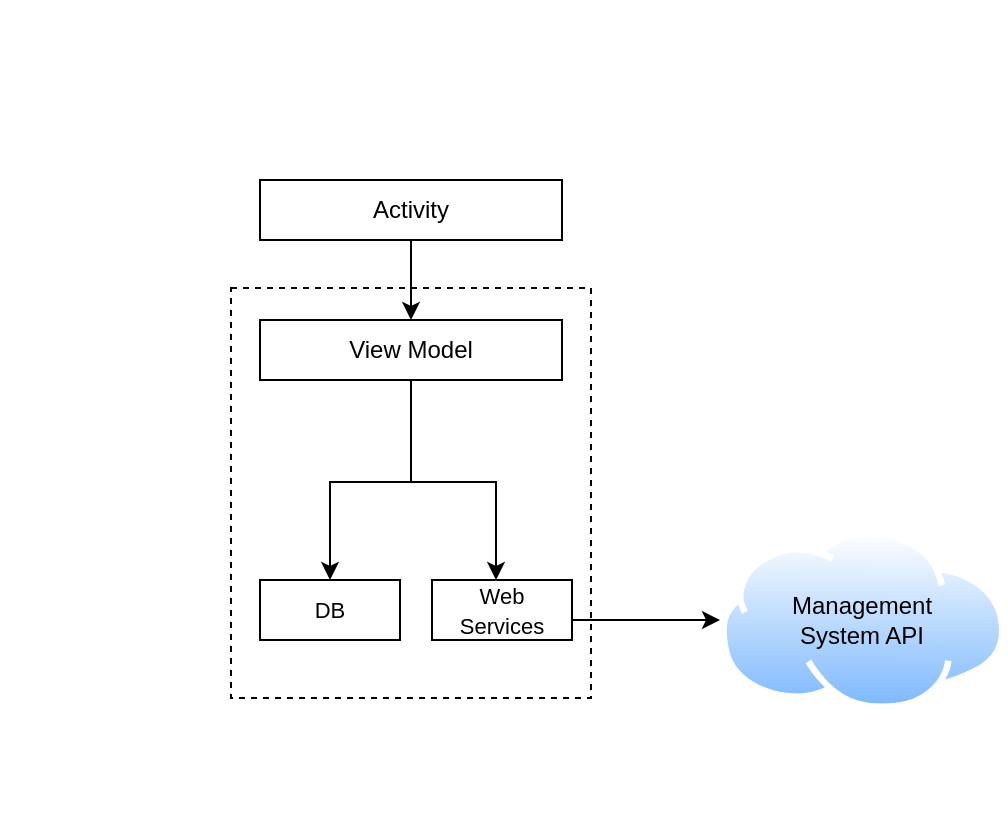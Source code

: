 <mxfile version="14.8.5" type="device" pages="14"><diagram id="Qc0PugCcn1LOYu2kKuLG" name="Page-1"><mxGraphModel dx="1117" dy="641" grid="1" gridSize="10" guides="1" tooltips="1" connect="1" arrows="1" fold="1" page="1" pageScale="1" pageWidth="850" pageHeight="1100" math="0" shadow="0"><root><mxCell id="0"/><mxCell id="1" parent="0"/><mxCell id="g0sKLEfTFUr4K5Dw2HJo-1" value="" style="shape=image;html=1;verticalAlign=top;verticalLabelPosition=bottom;labelBackgroundColor=#ffffff;imageAspect=0;aspect=fixed;image=https://cdn2.iconfinder.com/data/icons/mobile-smart-phone/64/cell_phone_notch_iphone_samsung_smart-128.png" parent="1" vertex="1"><mxGeometry x="527" y="548" width="408.62" height="408.62" as="geometry"/></mxCell><mxCell id="g0sKLEfTFUr4K5Dw2HJo-2" value="" style="edgeStyle=orthogonalEdgeStyle;rounded=0;orthogonalLoop=1;jettySize=auto;html=1;" parent="1" source="g0sKLEfTFUr4K5Dw2HJo-3" target="g0sKLEfTFUr4K5Dw2HJo-10" edge="1"><mxGeometry relative="1" as="geometry"/></mxCell><mxCell id="g0sKLEfTFUr4K5Dw2HJo-3" value="Activity" style="rounded=0;whiteSpace=wrap;html=1;" parent="1" vertex="1"><mxGeometry x="657" y="638" width="151" height="30" as="geometry"/></mxCell><mxCell id="g0sKLEfTFUr4K5Dw2HJo-4" style="edgeStyle=orthogonalEdgeStyle;rounded=0;orthogonalLoop=1;jettySize=auto;html=1;exitX=0.5;exitY=1;exitDx=0;exitDy=0;" parent="1" source="g0sKLEfTFUr4K5Dw2HJo-3" target="g0sKLEfTFUr4K5Dw2HJo-3" edge="1"><mxGeometry relative="1" as="geometry"/></mxCell><mxCell id="g0sKLEfTFUr4K5Dw2HJo-5" value="&lt;font style=&quot;font-size: 11px&quot;&gt;DB&lt;/font&gt;" style="rounded=0;whiteSpace=wrap;html=1;" parent="1" vertex="1"><mxGeometry x="657" y="838" width="70" height="30" as="geometry"/></mxCell><mxCell id="g0sKLEfTFUr4K5Dw2HJo-6" value="" style="edgeStyle=elbowEdgeStyle;rounded=0;orthogonalLoop=1;jettySize=auto;elbow=vertical;html=1;entryX=0;entryY=0.5;entryDx=0;entryDy=0;" parent="1" source="g0sKLEfTFUr4K5Dw2HJo-7" target="g0sKLEfTFUr4K5Dw2HJo-12" edge="1"><mxGeometry relative="1" as="geometry"><mxPoint x="887.046" y="853.412" as="targetPoint"/></mxGeometry></mxCell><mxCell id="g0sKLEfTFUr4K5Dw2HJo-7" value="&lt;font style=&quot;font-size: 11px&quot;&gt;Web&lt;br&gt;Services&lt;/font&gt;" style="rounded=0;whiteSpace=wrap;html=1;" parent="1" vertex="1"><mxGeometry x="743" y="838" width="70" height="30" as="geometry"/></mxCell><mxCell id="g0sKLEfTFUr4K5Dw2HJo-8" value="" style="edgeStyle=orthogonalEdgeStyle;rounded=0;orthogonalLoop=1;jettySize=auto;html=1;" parent="1" source="g0sKLEfTFUr4K5Dw2HJo-10" target="g0sKLEfTFUr4K5Dw2HJo-7" edge="1"><mxGeometry relative="1" as="geometry"><Array as="points"><mxPoint x="733" y="789"/><mxPoint x="775" y="789"/></Array></mxGeometry></mxCell><mxCell id="g0sKLEfTFUr4K5Dw2HJo-9" value="" style="edgeStyle=orthogonalEdgeStyle;rounded=0;orthogonalLoop=1;jettySize=auto;html=1;exitX=0.5;exitY=1;exitDx=0;exitDy=0;entryX=0.5;entryY=0;entryDx=0;entryDy=0;" parent="1" source="g0sKLEfTFUr4K5Dw2HJo-10" target="g0sKLEfTFUr4K5Dw2HJo-5" edge="1"><mxGeometry relative="1" as="geometry"><mxPoint x="888" y="723" as="targetPoint"/><Array as="points"><mxPoint x="733" y="789"/><mxPoint x="692" y="789"/></Array></mxGeometry></mxCell><mxCell id="g0sKLEfTFUr4K5Dw2HJo-10" value="View Model" style="rounded=0;whiteSpace=wrap;html=1;" parent="1" vertex="1"><mxGeometry x="657" y="708" width="151" height="30" as="geometry"/></mxCell><mxCell id="g0sKLEfTFUr4K5Dw2HJo-11" value="" style="rounded=0;whiteSpace=wrap;html=1;dashed=1;fillColor=none;" parent="1" vertex="1"><mxGeometry x="642.5" y="692" width="180" height="205" as="geometry"/></mxCell><mxCell id="g0sKLEfTFUr4K5Dw2HJo-12" value="" style="aspect=fixed;perimeter=ellipsePerimeter;html=1;align=center;shadow=0;dashed=0;spacingTop=3;image;image=img/lib/active_directory/internet_cloud.svg;fillColor=none;" parent="1" vertex="1"><mxGeometry x="887" y="813" width="142.86" height="90" as="geometry"/></mxCell><mxCell id="g0sKLEfTFUr4K5Dw2HJo-13" value="Management&lt;br&gt;System API" style="text;html=1;strokeColor=none;fillColor=none;align=center;verticalAlign=middle;whiteSpace=wrap;rounded=0;dashed=1;" parent="1" vertex="1"><mxGeometry x="936.21" y="848" width="44.44" height="20" as="geometry"/></mxCell></root></mxGraphModel></diagram><diagram name="Mobile Software Architecture" id="dbUWI_6dsTMvjY7iA0fv"><mxGraphModel dx="782" dy="471" grid="1" gridSize="10" guides="1" tooltips="1" connect="1" arrows="1" fold="1" page="1" pageScale="1" pageWidth="827" pageHeight="1169" math="0" shadow="0"><root><mxCell id="vLjwN7frpfZ6NDfBH9y2-0"/><mxCell id="vLjwN7frpfZ6NDfBH9y2-1" parent="vLjwN7frpfZ6NDfBH9y2-0"/><mxCell id="OsV9FOU-wcs5RYO_oo32-11" value="" style="html=1;verticalLabelPosition=bottom;align=center;labelBackgroundColor=#ffffff;verticalAlign=top;strokeWidth=2;strokeColor=#0080F0;shadow=0;dashed=0;shape=mxgraph.ios7.icons.cloud;fontSize=13;fontColor=#000000;fillColor=none;" parent="vLjwN7frpfZ6NDfBH9y2-1" vertex="1"><mxGeometry x="520" y="630" width="230" height="90" as="geometry"/></mxCell><mxCell id="OsV9FOU-wcs5RYO_oo32-10" value="&amp;nbsp;" style="rounded=1;whiteSpace=wrap;html=1;labelBackgroundColor=none;fontSize=13;align=center;fillColor=none;" parent="vLjwN7frpfZ6NDfBH9y2-1" vertex="1"><mxGeometry x="90" y="200" width="725" height="400" as="geometry"/></mxCell><mxCell id="E9TuvsFs2E0w564g7dRE-164" value="" style="rounded=1;whiteSpace=wrap;html=1;fillColor=#e1d5e7;strokeColor=#9673a6;opacity=80;" parent="vLjwN7frpfZ6NDfBH9y2-1" vertex="1"><mxGeometry x="120" y="230" width="540" height="110" as="geometry"/></mxCell><mxCell id="E9TuvsFs2E0w564g7dRE-165" value="" style="rounded=1;whiteSpace=wrap;html=1;fillColor=#dae8fc;strokeColor=#6c8ebf;opacity=80;" parent="vLjwN7frpfZ6NDfBH9y2-1" vertex="1"><mxGeometry x="120" y="350" width="540" height="100" as="geometry"/></mxCell><mxCell id="E9TuvsFs2E0w564g7dRE-166" value="" style="rounded=1;whiteSpace=wrap;html=1;fillColor=#d5e8d4;strokeColor=#82b366;opacity=80;" parent="vLjwN7frpfZ6NDfBH9y2-1" vertex="1"><mxGeometry x="120" y="460" width="540" height="100" as="geometry"/></mxCell><mxCell id="E9TuvsFs2E0w564g7dRE-169" value="User Interface" style="rounded=1;whiteSpace=wrap;html=1;" parent="vLjwN7frpfZ6NDfBH9y2-1" vertex="1"><mxGeometry x="285" y="255" width="305" height="55" as="geometry"/></mxCell><mxCell id="ENeMpfkp9W7QW5kXGnLv-4" value="Data" style="html=1;verticalLabelPosition=bottom;align=center;labelBackgroundColor=none;verticalAlign=top;strokeWidth=2;strokeColor=#0080F0;shadow=0;dashed=0;shape=mxgraph.ios7.icons.data;" parent="vLjwN7frpfZ6NDfBH9y2-1" vertex="1"><mxGeometry x="148.74" y="480" width="38.75" height="50" as="geometry"/></mxCell><mxCell id="ENeMpfkp9W7QW5kXGnLv-6" value="View Model" style="rounded=1;whiteSpace=wrap;html=1;" parent="vLjwN7frpfZ6NDfBH9y2-1" vertex="1"><mxGeometry x="285" y="385" width="305" height="30" as="geometry"/></mxCell><mxCell id="ENeMpfkp9W7QW5kXGnLv-8" value="Business" style="html=1;verticalLabelPosition=bottom;align=center;labelBackgroundColor=none;verticalAlign=top;strokeWidth=2;strokeColor=#0080F0;shadow=0;dashed=0;shape=mxgraph.ios7.icons.briefcase;" parent="vLjwN7frpfZ6NDfBH9y2-1" vertex="1"><mxGeometry x="148.74" y="379.95" width="55" height="40.1" as="geometry"/></mxCell><mxCell id="ENeMpfkp9W7QW5kXGnLv-9" value="Presentation" style="shape=image;html=1;verticalAlign=top;verticalLabelPosition=bottom;labelBackgroundColor=none;imageAspect=0;aspect=fixed;image=https://cdn0.iconfinder.com/data/icons/investing-and-finance-1/240/presentation-128.png" parent="vLjwN7frpfZ6NDfBH9y2-1" vertex="1"><mxGeometry x="137.49" y="236.25" width="77.5" height="77.5" as="geometry"/></mxCell><mxCell id="OsV9FOU-wcs5RYO_oo32-2" value="Data Base (Local)" style="rounded=1;whiteSpace=wrap;html=1;align=center;labelPosition=center;verticalLabelPosition=middle;verticalAlign=top;" parent="vLjwN7frpfZ6NDfBH9y2-1" vertex="1"><mxGeometry x="285" y="477.5" width="150" height="65" as="geometry"/></mxCell><mxCell id="OsV9FOU-wcs5RYO_oo32-3" value="Room" style="rounded=1;whiteSpace=wrap;html=1;" parent="vLjwN7frpfZ6NDfBH9y2-1" vertex="1"><mxGeometry x="325" y="505" width="70" height="25" as="geometry"/></mxCell><mxCell id="OsV9FOU-wcs5RYO_oo32-12" style="edgeStyle=orthogonalEdgeStyle;rounded=0;orthogonalLoop=1;jettySize=auto;html=1;exitX=0.5;exitY=1;exitDx=0;exitDy=0;entryX=0.584;entryY=0.037;entryDx=0;entryDy=0;entryPerimeter=0;fontSize=13;fontColor=#000000;" parent="vLjwN7frpfZ6NDfBH9y2-1" source="OsV9FOU-wcs5RYO_oo32-6" target="OsV9FOU-wcs5RYO_oo32-11" edge="1"><mxGeometry relative="1" as="geometry"/></mxCell><mxCell id="OsV9FOU-wcs5RYO_oo32-6" value="Services" style="rounded=1;whiteSpace=wrap;html=1;align=center;labelPosition=center;verticalLabelPosition=middle;verticalAlign=top;" parent="vLjwN7frpfZ6NDfBH9y2-1" vertex="1"><mxGeometry x="440" y="477.5" width="150" height="65" as="geometry"/></mxCell><mxCell id="OsV9FOU-wcs5RYO_oo32-7" value="Volley" style="rounded=1;whiteSpace=wrap;html=1;" parent="vLjwN7frpfZ6NDfBH9y2-1" vertex="1"><mxGeometry x="475" y="505" width="80" height="25" as="geometry"/></mxCell><mxCell id="OsV9FOU-wcs5RYO_oo32-9" value="Web Api" style="text;html=1;align=center;verticalAlign=middle;resizable=0;points=[];autosize=1;strokeColor=none;fontSize=21;" parent="vLjwN7frpfZ6NDfBH9y2-1" vertex="1"><mxGeometry x="590" y="670" width="90" height="30" as="geometry"/></mxCell><mxCell id="OsV9FOU-wcs5RYO_oo32-13" value="Mobile Device" style="html=1;verticalLabelPosition=bottom;align=center;labelBackgroundColor=#ffffff;verticalAlign=top;strokeWidth=2;strokeColor=#0080F0;shadow=0;dashed=0;shape=mxgraph.ios7.icons.smartphone;fontSize=13;fontColor=#000000;fillColor=none;" parent="vLjwN7frpfZ6NDfBH9y2-1" vertex="1"><mxGeometry x="710" y="430" width="60" height="112.5" as="geometry"/></mxCell></root></mxGraphModel></diagram><diagram name="All Architecture" id="KvNjCDHbT0Rdu57LqONs"><mxGraphModel dx="1117" dy="673" grid="0" gridSize="10" guides="1" tooltips="1" connect="1" arrows="1" fold="1" page="0" pageScale="1" pageWidth="827" pageHeight="1169" math="0" shadow="0"><root><mxCell id="j3eV8fmScOsTT_Kxyrw8-0"/><mxCell id="j3eV8fmScOsTT_Kxyrw8-1" parent="j3eV8fmScOsTT_Kxyrw8-0"/><mxCell id="j3eV8fmScOsTT_Kxyrw8-5" value="5G" style="ellipse;shape=cloud;whiteSpace=wrap;html=1;" parent="j3eV8fmScOsTT_Kxyrw8-1" vertex="1"><mxGeometry x="250" y="260" width="310" height="130" as="geometry"/></mxCell><mxCell id="j3eV8fmScOsTT_Kxyrw8-7" value="3G/4G PLMN" style="ellipse;shape=cloud;whiteSpace=wrap;html=1;" parent="j3eV8fmScOsTT_Kxyrw8-1" vertex="1"><mxGeometry x="250" y="490" width="310" height="130" as="geometry"/></mxCell><mxCell id="j3eV8fmScOsTT_Kxyrw8-8" value="OBU" style="rounded=1;whiteSpace=wrap;html=1;" parent="j3eV8fmScOsTT_Kxyrw8-1" vertex="1"><mxGeometry x="300" y="420" width="60" height="30" as="geometry"/></mxCell><mxCell id="j3eV8fmScOsTT_Kxyrw8-9" value="OBU" style="rounded=1;whiteSpace=wrap;html=1;" parent="j3eV8fmScOsTT_Kxyrw8-1" vertex="1"><mxGeometry x="450" y="420" width="60" height="30" as="geometry"/></mxCell><mxCell id="j3eV8fmScOsTT_Kxyrw8-12" value="" style="shape=image;html=1;verticalAlign=top;verticalLabelPosition=bottom;labelBackgroundColor=#ffffff;imageAspect=0;aspect=fixed;image=https://cdn2.iconfinder.com/data/icons/mobile-smart-phone/64/cell_phone_notch_iphone_samsung_smart-128.png" parent="j3eV8fmScOsTT_Kxyrw8-1" vertex="1"><mxGeometry x="371" y="401" width="68" height="68" as="geometry"/></mxCell><mxCell id="j3eV8fmScOsTT_Kxyrw8-13" value="Management System" style="rounded=0;whiteSpace=wrap;html=1;" parent="j3eV8fmScOsTT_Kxyrw8-1" vertex="1"><mxGeometry x="293" y="640" width="240" height="30" as="geometry"/></mxCell><mxCell id="j3eV8fmScOsTT_Kxyrw8-14" value="MU" style="text;html=1;strokeColor=none;fillColor=none;align=center;verticalAlign=middle;whiteSpace=wrap;rounded=0;" parent="j3eV8fmScOsTT_Kxyrw8-1" vertex="1"><mxGeometry x="385" y="425" width="40" height="20" as="geometry"/></mxCell><mxCell id="j3eV8fmScOsTT_Kxyrw8-15" value="FSU" style="rounded=1;whiteSpace=wrap;html=1;" parent="j3eV8fmScOsTT_Kxyrw8-1" vertex="1"><mxGeometry x="570" y="255" width="60" height="30" as="geometry"/></mxCell><mxCell id="j3eV8fmScOsTT_Kxyrw8-16" value="FSU" style="rounded=1;whiteSpace=wrap;html=1;" parent="j3eV8fmScOsTT_Kxyrw8-1" vertex="1"><mxGeometry x="425" y="210" width="60" height="30" as="geometry"/></mxCell><mxCell id="j3eV8fmScOsTT_Kxyrw8-18" value="" style="endArrow=classic;dashed=1;html=1;dashPattern=1 3;strokeWidth=4;entryX=0.5;entryY=1;entryDx=0;entryDy=0;exitX=0.5;exitY=0;exitDx=0;exitDy=0;endFill=1;startArrow=classic;startFill=1;fillColor=#f8cecc;strokeColor=#b85450;" parent="j3eV8fmScOsTT_Kxyrw8-1" source="j3eV8fmScOsTT_Kxyrw8-13" target="j3eV8fmScOsTT_Kxyrw8-12" edge="1"><mxGeometry width="50" height="50" relative="1" as="geometry"><mxPoint x="170" y="620" as="sourcePoint"/><mxPoint x="220" y="570" as="targetPoint"/></mxGeometry></mxCell><mxCell id="j3eV8fmScOsTT_Kxyrw8-19" value="" style="endArrow=classic;dashed=1;html=1;dashPattern=1 3;strokeWidth=4;entryX=0.5;entryY=1;entryDx=0;entryDy=0;exitX=0.25;exitY=0;exitDx=0;exitDy=0;endFill=1;startArrow=classic;startFill=1;fillColor=#f8cecc;strokeColor=#b85450;rounded=0;jumpSize=8;" parent="j3eV8fmScOsTT_Kxyrw8-1" source="j3eV8fmScOsTT_Kxyrw8-13" target="j3eV8fmScOsTT_Kxyrw8-8" edge="1"><mxGeometry width="50" height="50" relative="1" as="geometry"><mxPoint x="318" y="630.5" as="sourcePoint"/><mxPoint x="310" y="459.5" as="targetPoint"/></mxGeometry></mxCell><mxCell id="j3eV8fmScOsTT_Kxyrw8-20" value="" style="endArrow=classic;dashed=1;html=1;dashPattern=1 3;strokeWidth=4;entryX=0.5;entryY=1;entryDx=0;entryDy=0;exitX=0.75;exitY=0;exitDx=0;exitDy=0;endFill=1;startArrow=classic;startFill=1;fillColor=#f8cecc;strokeColor=#b85450;" parent="j3eV8fmScOsTT_Kxyrw8-1" source="j3eV8fmScOsTT_Kxyrw8-13" target="j3eV8fmScOsTT_Kxyrw8-9" edge="1"><mxGeometry width="50" height="50" relative="1" as="geometry"><mxPoint x="503" y="659" as="sourcePoint"/><mxPoint x="480" y="469" as="targetPoint"/></mxGeometry></mxCell><mxCell id="j3eV8fmScOsTT_Kxyrw8-21" value="" style="endArrow=classic;html=1;exitX=0.25;exitY=0;exitDx=0;exitDy=0;entryX=0.25;entryY=1;entryDx=0;entryDy=0;fillColor=#fff2cc;strokeColor=#d6b656;endFill=1;startArrow=classic;startFill=1;strokeWidth=3;" parent="j3eV8fmScOsTT_Kxyrw8-1" source="j3eV8fmScOsTT_Kxyrw8-12" target="j3eV8fmScOsTT_Kxyrw8-27" edge="1"><mxGeometry width="50" height="50" relative="1" as="geometry"><mxPoint x="230" y="360" as="sourcePoint"/><mxPoint x="320" y="210" as="targetPoint"/><Array as="points"/></mxGeometry></mxCell><mxCell id="j3eV8fmScOsTT_Kxyrw8-22" value="" style="rounded=0;whiteSpace=wrap;html=1;fillColor=none;dashed=1;" parent="j3eV8fmScOsTT_Kxyrw8-1" vertex="1"><mxGeometry x="560" y="240" width="120" height="60" as="geometry"/></mxCell><mxCell id="j3eV8fmScOsTT_Kxyrw8-23" value="MEC" style="text;html=1;strokeColor=none;fillColor=none;align=center;verticalAlign=middle;whiteSpace=wrap;rounded=0;dashed=1;" parent="j3eV8fmScOsTT_Kxyrw8-1" vertex="1"><mxGeometry x="640" y="280" width="40" height="20" as="geometry"/></mxCell><mxCell id="j3eV8fmScOsTT_Kxyrw8-25" value="" style="endArrow=classic;html=1;exitX=0.5;exitY=0;exitDx=0;exitDy=0;entryX=0;entryY=0.75;entryDx=0;entryDy=0;fillColor=#fff2cc;strokeColor=#d6b656;startArrow=classic;startFill=1;strokeWidth=3;" parent="j3eV8fmScOsTT_Kxyrw8-1" source="j3eV8fmScOsTT_Kxyrw8-9" target="j3eV8fmScOsTT_Kxyrw8-22" edge="1"><mxGeometry width="50" height="50" relative="1" as="geometry"><mxPoint x="458" y="411" as="sourcePoint"/><mxPoint x="492.0" y="411" as="targetPoint"/><Array as="points"><mxPoint x="497" y="338"/></Array></mxGeometry></mxCell><mxCell id="j3eV8fmScOsTT_Kxyrw8-26" value="" style="endArrow=classic;html=1;exitX=0.5;exitY=0;exitDx=0;exitDy=0;entryX=0;entryY=0.5;entryDx=0;entryDy=0;fillColor=#fff2cc;strokeColor=#d6b656;startArrow=classic;startFill=1;strokeWidth=3;" parent="j3eV8fmScOsTT_Kxyrw8-1" source="j3eV8fmScOsTT_Kxyrw8-8" target="j3eV8fmScOsTT_Kxyrw8-27" edge="1"><mxGeometry width="50" height="50" relative="1" as="geometry"><mxPoint x="305" y="405" as="sourcePoint"/><mxPoint x="385" y="255" as="targetPoint"/><Array as="points"><mxPoint x="360" y="320"/><mxPoint x="379" y="265"/></Array></mxGeometry></mxCell><mxCell id="j3eV8fmScOsTT_Kxyrw8-27" value="" style="rounded=0;whiteSpace=wrap;html=1;fillColor=none;dashed=1;" parent="j3eV8fmScOsTT_Kxyrw8-1" vertex="1"><mxGeometry x="414" y="195" width="120" height="60" as="geometry"/></mxCell><mxCell id="j3eV8fmScOsTT_Kxyrw8-30" value="&lt;font style=&quot;font-size: 9px&quot;&gt;ITS&lt;br&gt;CENTER&lt;/font&gt;" style="text;html=1;align=center;verticalAlign=middle;resizable=0;points=[];autosize=1;" parent="j3eV8fmScOsTT_Kxyrw8-1" vertex="1"><mxGeometry x="485" y="220" width="50" height="30" as="geometry"/></mxCell><mxCell id="qTukl6UFcWTp2TePNHlW-1" value="" style="endArrow=none;html=1;fillColor=#fff2cc;strokeColor=#d6b656;endFill=0;startArrow=none;startFill=0;strokeWidth=3;" parent="j3eV8fmScOsTT_Kxyrw8-1" edge="1"><mxGeometry width="50" height="50" relative="1" as="geometry"><mxPoint x="171" y="179" as="sourcePoint"/><mxPoint x="261" y="179" as="targetPoint"/><Array as="points"><mxPoint x="200" y="179"/><mxPoint x="242" y="179"/></Array></mxGeometry></mxCell><mxCell id="qTukl6UFcWTp2TePNHlW-2" value="" style="endArrow=none;dashed=1;html=1;dashPattern=1 3;strokeWidth=3;endFill=0;startArrow=none;startFill=0;fillColor=#f8cecc;strokeColor=#b85450;rounded=0;jumpSize=8;" parent="j3eV8fmScOsTT_Kxyrw8-1" edge="1"><mxGeometry width="50" height="50" relative="1" as="geometry"><mxPoint x="173" y="197" as="sourcePoint"/><mxPoint x="268" y="197" as="targetPoint"/></mxGeometry></mxCell><mxCell id="qTukl6UFcWTp2TePNHlW-3" value="Control" style="text;html=1;strokeColor=none;fillColor=none;align=center;verticalAlign=middle;whiteSpace=wrap;rounded=0;dashed=1;" parent="j3eV8fmScOsTT_Kxyrw8-1" vertex="1"><mxGeometry x="269" y="187" width="40" height="18" as="geometry"/></mxCell><mxCell id="qTukl6UFcWTp2TePNHlW-4" value="Test Traffic" style="text;html=1;align=center;verticalAlign=middle;resizable=0;points=[];autosize=1;" parent="j3eV8fmScOsTT_Kxyrw8-1" vertex="1"><mxGeometry x="265" y="169" width="68" height="18" as="geometry"/></mxCell><mxCell id="Y4Q4NhvQYIC5hFCNIxnv-1" value="" style="endArrow=classic;html=1;exitX=0.75;exitY=0;exitDx=0;exitDy=0;entryX=0;entryY=0.25;entryDx=0;entryDy=0;fillColor=#fff2cc;strokeColor=#d6b656;endFill=1;startArrow=classic;startFill=1;strokeWidth=3;" parent="j3eV8fmScOsTT_Kxyrw8-1" source="j3eV8fmScOsTT_Kxyrw8-12" target="j3eV8fmScOsTT_Kxyrw8-22" edge="1"><mxGeometry width="50" height="50" relative="1" as="geometry"><mxPoint x="439" y="390" as="sourcePoint"/><mxPoint x="465" y="244" as="targetPoint"/><Array as="points"><mxPoint x="472" y="315"/></Array></mxGeometry></mxCell></root></mxGraphModel></diagram><diagram name="Project Planing" id="vuFQUO6ggM2iS96pCVYD"><mxGraphModel dx="1182" dy="71" grid="0" gridSize="10" guides="1" tooltips="1" connect="1" arrows="1" fold="1" page="0" pageScale="1" pageWidth="827" pageHeight="1169" math="0" shadow="0"><root><mxCell id="OyJcnlG8kCm93ziBoiS_-0"/><mxCell id="OyJcnlG8kCm93ziBoiS_-1" parent="OyJcnlG8kCm93ziBoiS_-0"/><mxCell id="eQKgq6xijst_ZJ6ZhEy9-0" value="April" style="strokeWidth=1;fontStyle=0;html=1;align=center;" parent="OyJcnlG8kCm93ziBoiS_-1" vertex="1"><mxGeometry x="440" y="439" width="120" height="20" as="geometry"/></mxCell><mxCell id="eQKgq6xijst_ZJ6ZhEy9-1" value="May" style="strokeWidth=1;fontStyle=0;html=1;align=center;" parent="OyJcnlG8kCm93ziBoiS_-1" vertex="1"><mxGeometry x="560" y="439" width="120" height="20" as="geometry"/></mxCell><mxCell id="eQKgq6xijst_ZJ6ZhEy9-2" value="June" style="strokeWidth=1;fontStyle=0;html=1;align=center;" parent="OyJcnlG8kCm93ziBoiS_-1" vertex="1"><mxGeometry x="680" y="439" width="120" height="20" as="geometry"/></mxCell><mxCell id="eQKgq6xijst_ZJ6ZhEy9-3" value="July" style="strokeWidth=1;fontStyle=0;html=1;align=center;" parent="OyJcnlG8kCm93ziBoiS_-1" vertex="1"><mxGeometry x="800" y="439" width="120" height="20" as="geometry"/></mxCell><mxCell id="eQKgq6xijst_ZJ6ZhEy9-9" value="End Date" style="strokeWidth=1;fontStyle=0;html=1;align=center;" parent="OyJcnlG8kCm93ziBoiS_-1" vertex="1"><mxGeometry x="200" y="439" width="120" height="20" as="geometry"/></mxCell><mxCell id="eQKgq6xijst_ZJ6ZhEy9-10" value="25/03/2021" style="align=center;strokeColor=#CCCCCC;html=1;" parent="OyJcnlG8kCm93ziBoiS_-1" vertex="1"><mxGeometry x="80" y="479" width="120" height="20" as="geometry"/></mxCell><mxCell id="eQKgq6xijst_ZJ6ZhEy9-11" value="Begin Date" style="strokeWidth=1;fontStyle=0;html=1;align=center;" parent="OyJcnlG8kCm93ziBoiS_-1" vertex="1"><mxGeometry x="80" y="439" width="120" height="20" as="geometry"/></mxCell><mxCell id="eQKgq6xijst_ZJ6ZhEy9-13" value="12/04/2021" style="align=center;strokeColor=#CCCCCC;html=1;" parent="OyJcnlG8kCm93ziBoiS_-1" vertex="1"><mxGeometry x="80" y="499" width="120" height="20" as="geometry"/></mxCell><mxCell id="eQKgq6xijst_ZJ6ZhEy9-14" value="&#10;&#10;&lt;span style=&quot;color: rgb(0, 0, 0); font-family: helvetica; font-size: 12px; font-style: normal; font-weight: 400; letter-spacing: normal; text-align: center; text-indent: 0px; text-transform: none; word-spacing: 0px; background-color: rgb(248, 249, 250); display: inline; float: none;&quot;&gt;12/04/2021&lt;/span&gt;&#10;&#10;" style="align=center;strokeColor=#CCCCCC;html=1;" parent="OyJcnlG8kCm93ziBoiS_-1" vertex="1"><mxGeometry x="80" y="519" width="120" height="20" as="geometry"/></mxCell><mxCell id="eQKgq6xijst_ZJ6ZhEy9-15" value="12/04/2021" style="align=center;strokeColor=#CCCCCC;html=1;" parent="OyJcnlG8kCm93ziBoiS_-1" vertex="1"><mxGeometry x="80" y="539" width="120" height="20" as="geometry"/></mxCell><mxCell id="eQKgq6xijst_ZJ6ZhEy9-16" value="19/04/2021" style="align=center;strokeColor=#CCCCCC;html=1;" parent="OyJcnlG8kCm93ziBoiS_-1" vertex="1"><mxGeometry x="80" y="559" width="120" height="20" as="geometry"/></mxCell><mxCell id="eQKgq6xijst_ZJ6ZhEy9-17" value="24/05/2021" style="align=center;strokeColor=#CCCCCC;html=1;" parent="OyJcnlG8kCm93ziBoiS_-1" vertex="1"><mxGeometry x="80" y="579" width="120" height="20" as="geometry"/></mxCell><mxCell id="eQKgq6xijst_ZJ6ZhEy9-18" value="26/04/2021" style="align=center;strokeColor=#CCCCCC;html=1;" parent="OyJcnlG8kCm93ziBoiS_-1" vertex="1"><mxGeometry x="80" y="599" width="120" height="20" as="geometry"/></mxCell><mxCell id="eQKgq6xijst_ZJ6ZhEy9-19" value="15/05/2021" style="align=center;strokeColor=#CCCCCC;html=1;" parent="OyJcnlG8kCm93ziBoiS_-1" vertex="1"><mxGeometry x="80" y="619" width="120" height="20" as="geometry"/></mxCell><mxCell id="eQKgq6xijst_ZJ6ZhEy9-20" value="16/04/2021" style="align=center;strokeColor=#CCCCCC;html=1;" parent="OyJcnlG8kCm93ziBoiS_-1" vertex="1"><mxGeometry x="80" y="639" width="120" height="20" as="geometry"/></mxCell><mxCell id="eQKgq6xijst_ZJ6ZhEy9-21" value="26/05/2021" style="align=center;strokeColor=#CCCCCC;html=1;" parent="OyJcnlG8kCm93ziBoiS_-1" vertex="1"><mxGeometry x="80" y="659" width="120" height="20" as="geometry"/></mxCell><mxCell id="eQKgq6xijst_ZJ6ZhEy9-22" value="16/04/2021" style="align=center;strokeColor=#CCCCCC;html=1;" parent="OyJcnlG8kCm93ziBoiS_-1" vertex="1"><mxGeometry x="80" y="679" width="120" height="20" as="geometry"/></mxCell><mxCell id="eQKgq6xijst_ZJ6ZhEy9-28" value="12/04/2021" style="align=center;strokeColor=#CCCCCC;html=1;" parent="OyJcnlG8kCm93ziBoiS_-1" vertex="1"><mxGeometry x="200" y="479" width="120" height="20" as="geometry"/></mxCell><mxCell id="eQKgq6xijst_ZJ6ZhEy9-29" value="16/04/2021" style="align=center;strokeColor=#CCCCCC;html=1;" parent="OyJcnlG8kCm93ziBoiS_-1" vertex="1"><mxGeometry x="200" y="499" width="120" height="20" as="geometry"/></mxCell><mxCell id="eQKgq6xijst_ZJ6ZhEy9-30" value="16/04/2021" style="align=center;strokeColor=#CCCCCC;html=1;" parent="OyJcnlG8kCm93ziBoiS_-1" vertex="1"><mxGeometry x="200" y="519" width="120" height="20" as="geometry"/></mxCell><mxCell id="eQKgq6xijst_ZJ6ZhEy9-31" value="26/04/2021" style="align=center;strokeColor=#CCCCCC;html=1;" parent="OyJcnlG8kCm93ziBoiS_-1" vertex="1"><mxGeometry x="200" y="539" width="120" height="20" as="geometry"/></mxCell><mxCell id="eQKgq6xijst_ZJ6ZhEy9-32" value="15/05/2021" style="align=center;strokeColor=#CCCCCC;html=1;" parent="OyJcnlG8kCm93ziBoiS_-1" vertex="1"><mxGeometry x="200" y="559" width="120" height="20" as="geometry"/></mxCell><mxCell id="eQKgq6xijst_ZJ6ZhEy9-33" value="24/05/2021" style="align=center;strokeColor=#CCCCCC;html=1;" parent="OyJcnlG8kCm93ziBoiS_-1" vertex="1"><mxGeometry x="200" y="579" width="120" height="20" as="geometry"/></mxCell><mxCell id="eQKgq6xijst_ZJ6ZhEy9-34" value="26/05/2021" style="align=center;strokeColor=#CCCCCC;html=1;" parent="OyJcnlG8kCm93ziBoiS_-1" vertex="1"><mxGeometry x="200" y="599" width="120" height="20" as="geometry"/></mxCell><mxCell id="eQKgq6xijst_ZJ6ZhEy9-35" value="07/06/2021" style="align=center;strokeColor=#CCCCCC;html=1;" parent="OyJcnlG8kCm93ziBoiS_-1" vertex="1"><mxGeometry x="200" y="619" width="120" height="20" as="geometry"/></mxCell><mxCell id="eQKgq6xijst_ZJ6ZhEy9-36" value="14/06/2021" style="align=center;strokeColor=#CCCCCC;html=1;" parent="OyJcnlG8kCm93ziBoiS_-1" vertex="1"><mxGeometry x="200" y="639" width="120" height="20" as="geometry"/></mxCell><mxCell id="eQKgq6xijst_ZJ6ZhEy9-37" value="21/06/2021" style="align=center;strokeColor=#CCCCCC;html=1;" parent="OyJcnlG8kCm93ziBoiS_-1" vertex="1"><mxGeometry x="200" y="659" width="120" height="20" as="geometry"/></mxCell><mxCell id="eQKgq6xijst_ZJ6ZhEy9-38" value="31/07/2021" style="align=center;strokeColor=#CCCCCC;html=1;" parent="OyJcnlG8kCm93ziBoiS_-1" vertex="1"><mxGeometry x="200" y="679" width="120" height="20" as="geometry"/></mxCell><mxCell id="eQKgq6xijst_ZJ6ZhEy9-44" value="" style="align=center;strokeColor=#CCCCCC;html=1;" parent="OyJcnlG8kCm93ziBoiS_-1" vertex="1"><mxGeometry x="440" y="479" width="120" height="20" as="geometry"/></mxCell><mxCell id="eQKgq6xijst_ZJ6ZhEy9-45" value="" style="align=center;strokeColor=#CCCCCC;html=1;" parent="OyJcnlG8kCm93ziBoiS_-1" vertex="1"><mxGeometry x="440" y="499" width="120" height="20" as="geometry"/></mxCell><mxCell id="eQKgq6xijst_ZJ6ZhEy9-46" value="" style="align=center;strokeColor=#CCCCCC;html=1;" parent="OyJcnlG8kCm93ziBoiS_-1" vertex="1"><mxGeometry x="440" y="519" width="120" height="20" as="geometry"/></mxCell><mxCell id="eQKgq6xijst_ZJ6ZhEy9-47" value="" style="align=center;strokeColor=#CCCCCC;html=1;" parent="OyJcnlG8kCm93ziBoiS_-1" vertex="1"><mxGeometry x="440" y="539" width="120" height="20" as="geometry"/></mxCell><mxCell id="eQKgq6xijst_ZJ6ZhEy9-48" value="" style="align=center;strokeColor=#CCCCCC;html=1;" parent="OyJcnlG8kCm93ziBoiS_-1" vertex="1"><mxGeometry x="440" y="559" width="120" height="20" as="geometry"/></mxCell><mxCell id="eQKgq6xijst_ZJ6ZhEy9-49" value="" style="align=center;strokeColor=#CCCCCC;html=1;" parent="OyJcnlG8kCm93ziBoiS_-1" vertex="1"><mxGeometry x="440" y="579" width="120" height="20" as="geometry"/></mxCell><mxCell id="eQKgq6xijst_ZJ6ZhEy9-50" value="" style="align=center;strokeColor=#CCCCCC;html=1;" parent="OyJcnlG8kCm93ziBoiS_-1" vertex="1"><mxGeometry x="440" y="599" width="120" height="20" as="geometry"/></mxCell><mxCell id="eQKgq6xijst_ZJ6ZhEy9-51" value="" style="align=center;strokeColor=#CCCCCC;html=1;" parent="OyJcnlG8kCm93ziBoiS_-1" vertex="1"><mxGeometry x="440" y="619" width="120" height="20" as="geometry"/></mxCell><mxCell id="eQKgq6xijst_ZJ6ZhEy9-52" value="" style="align=center;strokeColor=#CCCCCC;html=1;" parent="OyJcnlG8kCm93ziBoiS_-1" vertex="1"><mxGeometry x="440" y="639" width="120" height="20" as="geometry"/></mxCell><mxCell id="eQKgq6xijst_ZJ6ZhEy9-53" value="" style="align=center;strokeColor=#CCCCCC;html=1;" parent="OyJcnlG8kCm93ziBoiS_-1" vertex="1"><mxGeometry x="440" y="659" width="120" height="20" as="geometry"/></mxCell><mxCell id="eQKgq6xijst_ZJ6ZhEy9-54" value="" style="align=center;strokeColor=#CCCCCC;html=1;" parent="OyJcnlG8kCm93ziBoiS_-1" vertex="1"><mxGeometry x="440" y="679" width="120" height="20" as="geometry"/></mxCell><mxCell id="eQKgq6xijst_ZJ6ZhEy9-60" value="" style="align=center;strokeColor=#CCCCCC;html=1;" parent="OyJcnlG8kCm93ziBoiS_-1" vertex="1"><mxGeometry x="560" y="479" width="120" height="20" as="geometry"/></mxCell><mxCell id="eQKgq6xijst_ZJ6ZhEy9-61" value="" style="align=center;strokeColor=#CCCCCC;html=1;" parent="OyJcnlG8kCm93ziBoiS_-1" vertex="1"><mxGeometry x="560" y="499" width="120" height="20" as="geometry"/></mxCell><mxCell id="eQKgq6xijst_ZJ6ZhEy9-62" value="" style="align=center;strokeColor=#CCCCCC;html=1;" parent="OyJcnlG8kCm93ziBoiS_-1" vertex="1"><mxGeometry x="560" y="519" width="120" height="20" as="geometry"/></mxCell><mxCell id="eQKgq6xijst_ZJ6ZhEy9-63" value="" style="align=center;strokeColor=#CCCCCC;html=1;" parent="OyJcnlG8kCm93ziBoiS_-1" vertex="1"><mxGeometry x="560" y="539" width="120" height="20" as="geometry"/></mxCell><mxCell id="eQKgq6xijst_ZJ6ZhEy9-64" value="" style="align=center;strokeColor=#CCCCCC;html=1;" parent="OyJcnlG8kCm93ziBoiS_-1" vertex="1"><mxGeometry x="560" y="559" width="120" height="20" as="geometry"/></mxCell><mxCell id="eQKgq6xijst_ZJ6ZhEy9-65" value="" style="align=center;strokeColor=#CCCCCC;html=1;" parent="OyJcnlG8kCm93ziBoiS_-1" vertex="1"><mxGeometry x="560" y="579" width="120" height="20" as="geometry"/></mxCell><mxCell id="eQKgq6xijst_ZJ6ZhEy9-66" value="" style="align=center;strokeColor=#CCCCCC;html=1;" parent="OyJcnlG8kCm93ziBoiS_-1" vertex="1"><mxGeometry x="560" y="599" width="120" height="20" as="geometry"/></mxCell><mxCell id="eQKgq6xijst_ZJ6ZhEy9-67" value="" style="align=center;strokeColor=#CCCCCC;html=1;" parent="OyJcnlG8kCm93ziBoiS_-1" vertex="1"><mxGeometry x="560" y="619" width="120" height="20" as="geometry"/></mxCell><mxCell id="eQKgq6xijst_ZJ6ZhEy9-68" value="" style="align=center;strokeColor=#CCCCCC;html=1;" parent="OyJcnlG8kCm93ziBoiS_-1" vertex="1"><mxGeometry x="560" y="639" width="120" height="20" as="geometry"/></mxCell><mxCell id="eQKgq6xijst_ZJ6ZhEy9-69" value="" style="align=center;strokeColor=#CCCCCC;html=1;" parent="OyJcnlG8kCm93ziBoiS_-1" vertex="1"><mxGeometry x="560" y="659" width="120" height="20" as="geometry"/></mxCell><mxCell id="eQKgq6xijst_ZJ6ZhEy9-70" value="" style="align=center;strokeColor=#CCCCCC;html=1;" parent="OyJcnlG8kCm93ziBoiS_-1" vertex="1"><mxGeometry x="560" y="679" width="120" height="20" as="geometry"/></mxCell><mxCell id="eQKgq6xijst_ZJ6ZhEy9-76" value="" style="align=center;strokeColor=#CCCCCC;html=1;" parent="OyJcnlG8kCm93ziBoiS_-1" vertex="1"><mxGeometry x="680" y="479" width="120" height="20" as="geometry"/></mxCell><mxCell id="eQKgq6xijst_ZJ6ZhEy9-77" value="" style="align=center;strokeColor=#CCCCCC;html=1;" parent="OyJcnlG8kCm93ziBoiS_-1" vertex="1"><mxGeometry x="680" y="499" width="120" height="20" as="geometry"/></mxCell><mxCell id="eQKgq6xijst_ZJ6ZhEy9-78" value="" style="align=center;strokeColor=#CCCCCC;html=1;" parent="OyJcnlG8kCm93ziBoiS_-1" vertex="1"><mxGeometry x="680" y="519" width="120" height="20" as="geometry"/></mxCell><mxCell id="eQKgq6xijst_ZJ6ZhEy9-79" value="" style="align=center;strokeColor=#CCCCCC;html=1;" parent="OyJcnlG8kCm93ziBoiS_-1" vertex="1"><mxGeometry x="680" y="539" width="120" height="20" as="geometry"/></mxCell><mxCell id="eQKgq6xijst_ZJ6ZhEy9-80" value="" style="align=center;strokeColor=#CCCCCC;html=1;" parent="OyJcnlG8kCm93ziBoiS_-1" vertex="1"><mxGeometry x="680" y="559" width="120" height="20" as="geometry"/></mxCell><mxCell id="eQKgq6xijst_ZJ6ZhEy9-81" value="" style="align=center;strokeColor=#CCCCCC;html=1;" parent="OyJcnlG8kCm93ziBoiS_-1" vertex="1"><mxGeometry x="680" y="579" width="120" height="20" as="geometry"/></mxCell><mxCell id="eQKgq6xijst_ZJ6ZhEy9-82" value="" style="align=center;strokeColor=#CCCCCC;html=1;" parent="OyJcnlG8kCm93ziBoiS_-1" vertex="1"><mxGeometry x="680" y="599" width="120" height="20" as="geometry"/></mxCell><mxCell id="eQKgq6xijst_ZJ6ZhEy9-83" value="" style="align=center;strokeColor=#CCCCCC;html=1;" parent="OyJcnlG8kCm93ziBoiS_-1" vertex="1"><mxGeometry x="680" y="619" width="120" height="20" as="geometry"/></mxCell><mxCell id="eQKgq6xijst_ZJ6ZhEy9-84" value="" style="align=center;strokeColor=#CCCCCC;html=1;" parent="OyJcnlG8kCm93ziBoiS_-1" vertex="1"><mxGeometry x="680" y="639" width="120" height="20" as="geometry"/></mxCell><mxCell id="eQKgq6xijst_ZJ6ZhEy9-85" value="" style="align=center;strokeColor=#CCCCCC;html=1;" parent="OyJcnlG8kCm93ziBoiS_-1" vertex="1"><mxGeometry x="680" y="659" width="120" height="20" as="geometry"/></mxCell><mxCell id="eQKgq6xijst_ZJ6ZhEy9-86" value="" style="align=center;strokeColor=#CCCCCC;html=1;" parent="OyJcnlG8kCm93ziBoiS_-1" vertex="1"><mxGeometry x="680" y="679" width="120" height="20" as="geometry"/></mxCell><mxCell id="eQKgq6xijst_ZJ6ZhEy9-92" value="" style="align=center;strokeColor=#CCCCCC;html=1;" parent="OyJcnlG8kCm93ziBoiS_-1" vertex="1"><mxGeometry x="800" y="479" width="120" height="20" as="geometry"/></mxCell><mxCell id="eQKgq6xijst_ZJ6ZhEy9-93" value="" style="align=center;strokeColor=#CCCCCC;html=1;" parent="OyJcnlG8kCm93ziBoiS_-1" vertex="1"><mxGeometry x="800" y="499" width="120" height="20" as="geometry"/></mxCell><mxCell id="eQKgq6xijst_ZJ6ZhEy9-94" value="" style="align=center;strokeColor=#CCCCCC;html=1;" parent="OyJcnlG8kCm93ziBoiS_-1" vertex="1"><mxGeometry x="800" y="519" width="120" height="20" as="geometry"/></mxCell><mxCell id="eQKgq6xijst_ZJ6ZhEy9-95" value="" style="align=center;strokeColor=#CCCCCC;html=1;" parent="OyJcnlG8kCm93ziBoiS_-1" vertex="1"><mxGeometry x="800" y="539" width="120" height="20" as="geometry"/></mxCell><mxCell id="eQKgq6xijst_ZJ6ZhEy9-96" value="" style="align=center;strokeColor=#CCCCCC;html=1;" parent="OyJcnlG8kCm93ziBoiS_-1" vertex="1"><mxGeometry x="800" y="559" width="120" height="20" as="geometry"/></mxCell><mxCell id="eQKgq6xijst_ZJ6ZhEy9-97" value="" style="align=center;strokeColor=#CCCCCC;html=1;" parent="OyJcnlG8kCm93ziBoiS_-1" vertex="1"><mxGeometry x="800" y="579" width="120" height="20" as="geometry"/></mxCell><mxCell id="eQKgq6xijst_ZJ6ZhEy9-98" value="" style="align=center;strokeColor=#CCCCCC;html=1;" parent="OyJcnlG8kCm93ziBoiS_-1" vertex="1"><mxGeometry x="800" y="599" width="120" height="20" as="geometry"/></mxCell><mxCell id="eQKgq6xijst_ZJ6ZhEy9-99" value="" style="align=center;strokeColor=#CCCCCC;html=1;" parent="OyJcnlG8kCm93ziBoiS_-1" vertex="1"><mxGeometry x="800" y="619" width="120" height="20" as="geometry"/></mxCell><mxCell id="eQKgq6xijst_ZJ6ZhEy9-100" value="" style="align=center;strokeColor=#CCCCCC;html=1;" parent="OyJcnlG8kCm93ziBoiS_-1" vertex="1"><mxGeometry x="800" y="639" width="120" height="20" as="geometry"/></mxCell><mxCell id="eQKgq6xijst_ZJ6ZhEy9-101" value="" style="align=center;strokeColor=#CCCCCC;html=1;" parent="OyJcnlG8kCm93ziBoiS_-1" vertex="1"><mxGeometry x="800" y="659" width="120" height="20" as="geometry"/></mxCell><mxCell id="eQKgq6xijst_ZJ6ZhEy9-102" value="" style="align=center;strokeColor=#CCCCCC;html=1;" parent="OyJcnlG8kCm93ziBoiS_-1" vertex="1"><mxGeometry x="800" y="679" width="120" height="20" as="geometry"/></mxCell><mxCell id="eQKgq6xijst_ZJ6ZhEy9-204" value="W1" style="strokeWidth=1;fontStyle=0;html=1;align=center;" parent="OyJcnlG8kCm93ziBoiS_-1" vertex="1"><mxGeometry x="440" y="459" width="30" height="20" as="geometry"/></mxCell><mxCell id="eQKgq6xijst_ZJ6ZhEy9-205" value="W2" style="strokeWidth=1;fontStyle=0;html=1;align=center;" parent="OyJcnlG8kCm93ziBoiS_-1" vertex="1"><mxGeometry x="470" y="459" width="30" height="20" as="geometry"/></mxCell><mxCell id="eQKgq6xijst_ZJ6ZhEy9-206" value="W3" style="strokeWidth=1;fontStyle=0;html=1;align=center;" parent="OyJcnlG8kCm93ziBoiS_-1" vertex="1"><mxGeometry x="500" y="459" width="30" height="20" as="geometry"/></mxCell><mxCell id="eQKgq6xijst_ZJ6ZhEy9-207" value="W4" style="strokeWidth=1;fontStyle=0;html=1;align=center;" parent="OyJcnlG8kCm93ziBoiS_-1" vertex="1"><mxGeometry x="530" y="459" width="30" height="20" as="geometry"/></mxCell><mxCell id="eQKgq6xijst_ZJ6ZhEy9-208" value="W1" style="strokeWidth=1;fontStyle=0;html=1;align=center;" parent="OyJcnlG8kCm93ziBoiS_-1" vertex="1"><mxGeometry x="560" y="459" width="30" height="20" as="geometry"/></mxCell><mxCell id="eQKgq6xijst_ZJ6ZhEy9-209" value="W2" style="strokeWidth=1;fontStyle=0;html=1;align=center;" parent="OyJcnlG8kCm93ziBoiS_-1" vertex="1"><mxGeometry x="590" y="459" width="30" height="20" as="geometry"/></mxCell><mxCell id="eQKgq6xijst_ZJ6ZhEy9-210" value="W3" style="strokeWidth=1;fontStyle=0;html=1;align=center;" parent="OyJcnlG8kCm93ziBoiS_-1" vertex="1"><mxGeometry x="620" y="459" width="30" height="20" as="geometry"/></mxCell><mxCell id="eQKgq6xijst_ZJ6ZhEy9-211" value="W4" style="strokeWidth=1;fontStyle=0;html=1;align=center;" parent="OyJcnlG8kCm93ziBoiS_-1" vertex="1"><mxGeometry x="650" y="459" width="30" height="20" as="geometry"/></mxCell><mxCell id="eQKgq6xijst_ZJ6ZhEy9-212" value="W1" style="strokeWidth=1;fontStyle=0;html=1;align=center;" parent="OyJcnlG8kCm93ziBoiS_-1" vertex="1"><mxGeometry x="680" y="459" width="30" height="20" as="geometry"/></mxCell><mxCell id="eQKgq6xijst_ZJ6ZhEy9-213" value="W2" style="strokeWidth=1;fontStyle=0;html=1;align=center;" parent="OyJcnlG8kCm93ziBoiS_-1" vertex="1"><mxGeometry x="710" y="459" width="30" height="20" as="geometry"/></mxCell><mxCell id="eQKgq6xijst_ZJ6ZhEy9-214" value="W3" style="strokeWidth=1;fontStyle=0;html=1;align=center;" parent="OyJcnlG8kCm93ziBoiS_-1" vertex="1"><mxGeometry x="740" y="459" width="30" height="20" as="geometry"/></mxCell><mxCell id="eQKgq6xijst_ZJ6ZhEy9-215" value="W4" style="strokeWidth=1;fontStyle=0;html=1;align=center;" parent="OyJcnlG8kCm93ziBoiS_-1" vertex="1"><mxGeometry x="770" y="459" width="30" height="20" as="geometry"/></mxCell><mxCell id="eQKgq6xijst_ZJ6ZhEy9-216" value="W1" style="strokeWidth=1;fontStyle=0;html=1;align=center;" parent="OyJcnlG8kCm93ziBoiS_-1" vertex="1"><mxGeometry x="800" y="459" width="30" height="20" as="geometry"/></mxCell><mxCell id="eQKgq6xijst_ZJ6ZhEy9-217" value="W2" style="strokeWidth=1;fontStyle=0;html=1;align=center;" parent="OyJcnlG8kCm93ziBoiS_-1" vertex="1"><mxGeometry x="830" y="459" width="30" height="20" as="geometry"/></mxCell><mxCell id="eQKgq6xijst_ZJ6ZhEy9-218" value="W3" style="strokeWidth=1;fontStyle=0;html=1;align=center;" parent="OyJcnlG8kCm93ziBoiS_-1" vertex="1"><mxGeometry x="860" y="459" width="30" height="20" as="geometry"/></mxCell><mxCell id="eQKgq6xijst_ZJ6ZhEy9-219" value="W4" style="strokeWidth=1;fontStyle=0;html=1;align=center;" parent="OyJcnlG8kCm93ziBoiS_-1" vertex="1"><mxGeometry x="890" y="459" width="30" height="20" as="geometry"/></mxCell><mxCell id="eQKgq6xijst_ZJ6ZhEy9-260" value="" style="align=center;strokeColor=#6c8ebf;html=1;fillColor=#dae8fc;" parent="OyJcnlG8kCm93ziBoiS_-1" vertex="1"><mxGeometry x="620" y="579" width="30" height="20" as="geometry"/></mxCell><mxCell id="eQKgq6xijst_ZJ6ZhEy9-261" value="" style="align=center;strokeColor=#6c8ebf;html=1;fillColor=#dae8fc;" parent="OyJcnlG8kCm93ziBoiS_-1" vertex="1"><mxGeometry x="530" y="599" width="120" height="20" as="geometry"/></mxCell><mxCell id="eQKgq6xijst_ZJ6ZhEy9-268" value="Project Proposal" style="align=center;strokeColor=#CCCCCC;html=1;" parent="OyJcnlG8kCm93ziBoiS_-1" vertex="1"><mxGeometry x="-160" y="479" width="240" height="20" as="geometry"/></mxCell><mxCell id="eQKgq6xijst_ZJ6ZhEy9-269" value="Name" style="strokeWidth=1;fontStyle=0;html=1;align=center;" parent="OyJcnlG8kCm93ziBoiS_-1" vertex="1"><mxGeometry x="-160" y="439" width="240" height="20" as="geometry"/></mxCell><mxCell id="eQKgq6xijst_ZJ6ZhEy9-270" value="&lt;span lang=&quot;EN-US&quot; style=&quot;font-size: 10.0pt ; line-height: 115% ; font-family: &amp;quot;times new roman&amp;quot; , serif&quot;&gt;Definition of functional&lt;/span&gt;&lt;span lang=&quot;EN-US&quot; style=&quot;font-size: 10.0pt ; line-height: 115% ; font-family: &amp;quot;times new roman&amp;quot; , serif&quot;&gt; &lt;/span&gt;&lt;span lang=&quot;EN-US&quot; style=&quot;font-size: 10.0pt ; line-height: 115% ; font-family: &amp;quot;times new roman&amp;quot; , serif&quot;&gt;requirements&lt;/span&gt;&lt;span lang=&quot;EN-US&quot; style=&quot;font-size: 10.0pt ; line-height: 115% ; font-family: &amp;quot;times new roman&amp;quot; , serif&quot;&gt;&lt;/span&gt;" style="align=center;strokeColor=#CCCCCC;html=1;" parent="OyJcnlG8kCm93ziBoiS_-1" vertex="1"><mxGeometry x="-160" y="499" width="240" height="20" as="geometry"/></mxCell><mxCell id="eQKgq6xijst_ZJ6ZhEy9-293" value="" style="strokeWidth=1;fontStyle=0;html=1;fillColor=#3399FF;align=center;" parent="OyJcnlG8kCm93ziBoiS_-1" vertex="1"><mxGeometry x="-160" y="459" width="240" height="20" as="geometry"/></mxCell><mxCell id="eQKgq6xijst_ZJ6ZhEy9-295" value="" style="strokeWidth=1;fontStyle=0;html=1;fillColor=#3399FF;align=center;" parent="OyJcnlG8kCm93ziBoiS_-1" vertex="1"><mxGeometry x="200" y="459" width="120" height="20" as="geometry"/></mxCell><mxCell id="eQKgq6xijst_ZJ6ZhEy9-296" value="" style="strokeWidth=1;fontStyle=0;html=1;fillColor=#3399FF;align=center;" parent="OyJcnlG8kCm93ziBoiS_-1" vertex="1"><mxGeometry x="80" y="459" width="120" height="20" as="geometry"/></mxCell><mxCell id="eQKgq6xijst_ZJ6ZhEy9-306" value="&lt;span lang=&quot;EN-US&quot; style=&quot;font-size: 10.0pt ; line-height: 115% ; font-family: &amp;quot;times new roman&amp;quot; , serif&quot;&gt;Definition of technical&lt;/span&gt;&lt;span lang=&quot;EN-US&quot; style=&quot;font-size: 10.0pt ; line-height: 115% ; font-family: &amp;quot;times new roman&amp;quot; , serif&quot;&gt; &lt;/span&gt;&lt;span lang=&quot;EN-US&quot; style=&quot;font-size: 10.0pt ; line-height: 115% ; font-family: &amp;quot;times new roman&amp;quot; , serif&quot;&gt;requirements&lt;/span&gt;&lt;span lang=&quot;EN-US&quot; style=&quot;font-size: 10.0pt ; line-height: 115% ; font-family: &amp;quot;times new roman&amp;quot; , serif&quot;&gt;&lt;/span&gt;" style="align=center;strokeColor=#CCCCCC;html=1;" parent="OyJcnlG8kCm93ziBoiS_-1" vertex="1"><mxGeometry x="-160" y="519" width="240" height="20" as="geometry"/></mxCell><mxCell id="eQKgq6xijst_ZJ6ZhEy9-307" value="&lt;span lang=&quot;EN-US&quot; style=&quot;font-size: 10.0pt ; line-height: 115% ; font-family: &amp;quot;times new roman&amp;quot; , serif&quot;&gt;Collection of radio and location parameters&amp;nbsp;&lt;/span&gt;" style="align=center;strokeColor=#CCCCCC;html=1;" parent="OyJcnlG8kCm93ziBoiS_-1" vertex="1"><mxGeometry x="-160" y="539" width="240" height="20" as="geometry"/></mxCell><mxCell id="eQKgq6xijst_ZJ6ZhEy9-310" value="&lt;span lang=&quot;EN-US&quot; style=&quot;font-size: 10.0pt ; line-height: 115% ; font-family: &amp;quot;times new roman&amp;quot; , serif&quot;&gt;Interface development&amp;nbsp;&lt;/span&gt;" style="align=center;strokeColor=#CCCCCC;html=1;" parent="OyJcnlG8kCm93ziBoiS_-1" vertex="1"><mxGeometry x="-160" y="559" width="240" height="20" as="geometry"/></mxCell><mxCell id="eQKgq6xijst_ZJ6ZhEy9-311" value="&lt;span lang=&quot;EN-US&quot; style=&quot;font-size: 10.0pt ; line-height: 115% ; font-family: &amp;quot;times new roman&amp;quot; , serif&quot;&gt;Individual presentation&amp;nbsp;&lt;/span&gt;" style="align=center;strokeColor=#CCCCCC;html=1;" parent="OyJcnlG8kCm93ziBoiS_-1" vertex="1"><mxGeometry x="-160" y="579" width="240" height="20" as="geometry"/></mxCell><mxCell id="eQKgq6xijst_ZJ6ZhEy9-312" value="&lt;span lang=&quot;EN-US&quot; style=&quot;font-size: 10.0pt ; line-height: 115% ; font-family: &amp;quot;times new roman&amp;quot; , serif&quot;&gt;Delayed Tests Implementation&amp;nbsp;&lt;/span&gt;" style="align=center;strokeColor=#CCCCCC;html=1;" parent="OyJcnlG8kCm93ziBoiS_-1" vertex="1"><mxGeometry x="-160" y="599" width="240" height="20" as="geometry"/></mxCell><mxCell id="eQKgq6xijst_ZJ6ZhEy9-313" value="&lt;span lang=&quot;EN-US&quot; style=&quot;font-size: 10.0pt ; line-height: 115% ; font-family: &amp;quot;times new roman&amp;quot; , serif&quot;&gt;Real Time Tests Implementation&amp;nbsp;&lt;/span&gt;" style="align=center;strokeColor=#CCCCCC;html=1;" parent="OyJcnlG8kCm93ziBoiS_-1" vertex="1"><mxGeometry x="-160" y="619" width="240" height="20" as="geometry"/></mxCell><mxCell id="eQKgq6xijst_ZJ6ZhEy9-314" value="&lt;span lang=&quot;EN-US&quot; style=&quot;font-size: 10.0pt ; line-height: 115% ; font-family: &amp;quot;times new roman&amp;quot; , serif&quot;&gt;Report (initial version)&amp;nbsp;&lt;/span&gt;" style="align=center;strokeColor=#CCCCCC;html=1;" parent="OyJcnlG8kCm93ziBoiS_-1" vertex="1"><mxGeometry x="-160" y="639" width="240" height="20" as="geometry"/></mxCell><mxCell id="eQKgq6xijst_ZJ6ZhEy9-315" value="&lt;span lang=&quot;EN-US&quot; style=&quot;font-size: 10.0pt ; line-height: 115% ; font-family: &amp;quot;times new roman&amp;quot; , serif&quot;&gt;Programmed Tests implementation &amp;nbsp;&lt;/span&gt;" style="align=center;strokeColor=#CCCCCC;html=1;" parent="OyJcnlG8kCm93ziBoiS_-1" vertex="1"><mxGeometry x="-160" y="659" width="240" height="20" as="geometry"/></mxCell><mxCell id="eQKgq6xijst_ZJ6ZhEy9-316" value="&lt;span lang=&quot;EN-US&quot; style=&quot;font-size: 10.0pt ; line-height: 115% ; font-family: &amp;quot;times new roman&amp;quot; , serif&quot;&gt;Final version&amp;nbsp;&lt;/span&gt;" style="align=center;strokeColor=#CCCCCC;html=1;" parent="OyJcnlG8kCm93ziBoiS_-1" vertex="1"><mxGeometry x="-160" y="679" width="240" height="20" as="geometry"/></mxCell><mxCell id="eQKgq6xijst_ZJ6ZhEy9-335" value="March" style="strokeWidth=1;fontStyle=0;html=1;align=center;" parent="OyJcnlG8kCm93ziBoiS_-1" vertex="1"><mxGeometry x="320" y="439" width="120" height="20" as="geometry"/></mxCell><mxCell id="eQKgq6xijst_ZJ6ZhEy9-336" value="" style="align=center;strokeColor=#CCCCCC;html=1;" parent="OyJcnlG8kCm93ziBoiS_-1" vertex="1"><mxGeometry x="320" y="479" width="120" height="20" as="geometry"/></mxCell><mxCell id="eQKgq6xijst_ZJ6ZhEy9-337" value="" style="align=center;strokeColor=#CCCCCC;html=1;" parent="OyJcnlG8kCm93ziBoiS_-1" vertex="1"><mxGeometry x="320" y="499" width="120" height="20" as="geometry"/></mxCell><mxCell id="eQKgq6xijst_ZJ6ZhEy9-338" value="" style="align=center;strokeColor=#CCCCCC;html=1;" parent="OyJcnlG8kCm93ziBoiS_-1" vertex="1"><mxGeometry x="320" y="519" width="120" height="20" as="geometry"/></mxCell><mxCell id="eQKgq6xijst_ZJ6ZhEy9-339" value="" style="align=center;strokeColor=#CCCCCC;html=1;" parent="OyJcnlG8kCm93ziBoiS_-1" vertex="1"><mxGeometry x="320" y="539" width="120" height="20" as="geometry"/></mxCell><mxCell id="eQKgq6xijst_ZJ6ZhEy9-340" value="" style="align=center;strokeColor=#CCCCCC;html=1;" parent="OyJcnlG8kCm93ziBoiS_-1" vertex="1"><mxGeometry x="320" y="559" width="120" height="20" as="geometry"/></mxCell><mxCell id="eQKgq6xijst_ZJ6ZhEy9-341" value="" style="align=center;strokeColor=#CCCCCC;html=1;" parent="OyJcnlG8kCm93ziBoiS_-1" vertex="1"><mxGeometry x="320" y="579" width="120" height="20" as="geometry"/></mxCell><mxCell id="eQKgq6xijst_ZJ6ZhEy9-342" value="" style="align=center;strokeColor=#CCCCCC;html=1;" parent="OyJcnlG8kCm93ziBoiS_-1" vertex="1"><mxGeometry x="320" y="599" width="120" height="20" as="geometry"/></mxCell><mxCell id="eQKgq6xijst_ZJ6ZhEy9-343" value="" style="align=center;strokeColor=#CCCCCC;html=1;" parent="OyJcnlG8kCm93ziBoiS_-1" vertex="1"><mxGeometry x="320" y="619" width="120" height="20" as="geometry"/></mxCell><mxCell id="eQKgq6xijst_ZJ6ZhEy9-344" value="" style="align=center;strokeColor=#CCCCCC;html=1;" parent="OyJcnlG8kCm93ziBoiS_-1" vertex="1"><mxGeometry x="320" y="639" width="120" height="20" as="geometry"/></mxCell><mxCell id="eQKgq6xijst_ZJ6ZhEy9-345" value="" style="align=center;strokeColor=#CCCCCC;html=1;" parent="OyJcnlG8kCm93ziBoiS_-1" vertex="1"><mxGeometry x="320" y="659" width="120" height="20" as="geometry"/></mxCell><mxCell id="eQKgq6xijst_ZJ6ZhEy9-346" value="" style="align=center;strokeColor=#CCCCCC;html=1;" parent="OyJcnlG8kCm93ziBoiS_-1" vertex="1"><mxGeometry x="320" y="679" width="120" height="20" as="geometry"/></mxCell><mxCell id="eQKgq6xijst_ZJ6ZhEy9-347" value="W1" style="strokeWidth=1;fontStyle=0;html=1;align=center;" parent="OyJcnlG8kCm93ziBoiS_-1" vertex="1"><mxGeometry x="320" y="459" width="30" height="20" as="geometry"/></mxCell><mxCell id="eQKgq6xijst_ZJ6ZhEy9-348" value="W2" style="strokeWidth=1;fontStyle=0;html=1;align=center;" parent="OyJcnlG8kCm93ziBoiS_-1" vertex="1"><mxGeometry x="350" y="459" width="30" height="20" as="geometry"/></mxCell><mxCell id="eQKgq6xijst_ZJ6ZhEy9-349" value="W3" style="strokeWidth=1;fontStyle=0;html=1;align=center;" parent="OyJcnlG8kCm93ziBoiS_-1" vertex="1"><mxGeometry x="380" y="459" width="30" height="20" as="geometry"/></mxCell><mxCell id="eQKgq6xijst_ZJ6ZhEy9-350" value="W4" style="strokeWidth=1;fontStyle=0;html=1;align=center;" parent="OyJcnlG8kCm93ziBoiS_-1" vertex="1"><mxGeometry x="410" y="459" width="30" height="20" as="geometry"/></mxCell><mxCell id="eQKgq6xijst_ZJ6ZhEy9-352" value="" style="align=center;strokeColor=#6c8ebf;html=1;fillColor=#dae8fc;" parent="OyJcnlG8kCm93ziBoiS_-1" vertex="1"><mxGeometry x="410" y="479" width="61" height="20" as="geometry"/></mxCell><mxCell id="eQKgq6xijst_ZJ6ZhEy9-257" value="" style="align=center;strokeColor=#6c8ebf;html=1;fillColor=#dae8fc;" parent="OyJcnlG8kCm93ziBoiS_-1" vertex="1"><mxGeometry x="470" y="499" width="30" height="20" as="geometry"/></mxCell><mxCell id="eQKgq6xijst_ZJ6ZhEy9-354" value="" style="align=center;strokeColor=#6c8ebf;html=1;fillColor=#dae8fc;" parent="OyJcnlG8kCm93ziBoiS_-1" vertex="1"><mxGeometry x="470" y="519" width="30" height="20" as="geometry"/></mxCell><mxCell id="eQKgq6xijst_ZJ6ZhEy9-258" value="" style="align=center;strokeColor=#6c8ebf;html=1;fillColor=#dae8fc;" parent="OyJcnlG8kCm93ziBoiS_-1" vertex="1"><mxGeometry x="440" y="539" width="90" height="20" as="geometry"/></mxCell><mxCell id="eQKgq6xijst_ZJ6ZhEy9-259" value="" style="align=center;strokeColor=#6c8ebf;html=1;fillColor=#dae8fc;" parent="OyJcnlG8kCm93ziBoiS_-1" vertex="1"><mxGeometry x="500" y="559" width="120" height="20" as="geometry"/></mxCell><mxCell id="eQKgq6xijst_ZJ6ZhEy9-356" value="" style="align=center;strokeColor=#6c8ebf;html=1;fillColor=#dae8fc;" parent="OyJcnlG8kCm93ziBoiS_-1" vertex="1"><mxGeometry x="620" y="619" width="120" height="20" as="geometry"/></mxCell><mxCell id="eQKgq6xijst_ZJ6ZhEy9-358" value="" style="align=center;strokeColor=#6c8ebf;html=1;fillColor=#dae8fc;" parent="OyJcnlG8kCm93ziBoiS_-1" vertex="1"><mxGeometry x="405" y="679" width="515" height="20" as="geometry"/></mxCell><mxCell id="eQKgq6xijst_ZJ6ZhEy9-361" value="" style="align=center;strokeColor=#6c8ebf;html=1;fillColor=#dae8fc;" parent="OyJcnlG8kCm93ziBoiS_-1" vertex="1"><mxGeometry x="405" y="639" width="515" height="20" as="geometry"/></mxCell><mxCell id="eQKgq6xijst_ZJ6ZhEy9-362" value="" style="align=center;strokeColor=#6c8ebf;html=1;fillColor=#dae8fc;" parent="OyJcnlG8kCm93ziBoiS_-1" vertex="1"><mxGeometry x="640" y="659" width="130" height="20" as="geometry"/></mxCell></root></mxGraphModel></diagram><diagram name="Db Architecture" id="7HfytnM4tOan_qvKhxYH"><mxGraphModel dx="782" dy="449" grid="1" gridSize="10" guides="1" tooltips="1" connect="1" arrows="1" fold="1" page="1" pageScale="1" pageWidth="827" pageHeight="1169" math="0" shadow="0"><root><mxCell id="ZZ_MJF0_QmIWHUmsk8AO-0"/><mxCell id="ZZ_MJF0_QmIWHUmsk8AO-1" parent="ZZ_MJF0_QmIWHUmsk8AO-0"/><mxCell id="ZZ_MJF0_QmIWHUmsk8AO-11" value="" style="edgeStyle=orthogonalEdgeStyle;rounded=0;orthogonalLoop=1;jettySize=auto;html=1;endArrow=none;endFill=0;shape=link;" parent="ZZ_MJF0_QmIWHUmsk8AO-1" source="ZZ_MJF0_QmIWHUmsk8AO-3" target="ZZ_MJF0_QmIWHUmsk8AO-10" edge="1"><mxGeometry relative="1" as="geometry"/></mxCell><mxCell id="ZZ_MJF0_QmIWHUmsk8AO-3" value="User" style="rounded=0;whiteSpace=wrap;html=1;" parent="ZZ_MJF0_QmIWHUmsk8AO-1" vertex="1"><mxGeometry x="120" y="110" width="110" height="30" as="geometry"/></mxCell><mxCell id="ZZ_MJF0_QmIWHUmsk8AO-5" value="Sessions" style="rounded=0;whiteSpace=wrap;html=1;" parent="ZZ_MJF0_QmIWHUmsk8AO-1" vertex="1"><mxGeometry x="450" y="110" width="110" height="30" as="geometry"/></mxCell><mxCell id="ZZ_MJF0_QmIWHUmsk8AO-7" value="Errors" style="rounded=0;whiteSpace=wrap;html=1;" parent="ZZ_MJF0_QmIWHUmsk8AO-1" vertex="1"><mxGeometry x="120" y="197.5" width="110" height="30" as="geometry"/></mxCell><mxCell id="ZZ_MJF0_QmIWHUmsk8AO-35" value="" style="edgeStyle=orthogonalEdgeStyle;rounded=0;orthogonalLoop=1;jettySize=auto;html=1;endArrow=none;endFill=0;" parent="ZZ_MJF0_QmIWHUmsk8AO-1" source="ZZ_MJF0_QmIWHUmsk8AO-8" target="ZZ_MJF0_QmIWHUmsk8AO-33" edge="1"><mxGeometry relative="1" as="geometry"><Array as="points"><mxPoint x="420" y="400"/><mxPoint x="449" y="400"/></Array></mxGeometry></mxCell><mxCell id="ZZ_MJF0_QmIWHUmsk8AO-38" value="" style="edgeStyle=orthogonalEdgeStyle;rounded=0;orthogonalLoop=1;jettySize=auto;html=1;endArrow=none;endFill=0;" parent="ZZ_MJF0_QmIWHUmsk8AO-1" source="ZZ_MJF0_QmIWHUmsk8AO-8" target="ZZ_MJF0_QmIWHUmsk8AO-36" edge="1"><mxGeometry relative="1" as="geometry"><Array as="points"><mxPoint x="460" y="400"/><mxPoint x="565" y="400"/></Array></mxGeometry></mxCell><mxCell id="ZZ_MJF0_QmIWHUmsk8AO-8" value="Tests" style="rounded=0;whiteSpace=wrap;html=1;" parent="ZZ_MJF0_QmIWHUmsk8AO-1" vertex="1"><mxGeometry x="415" y="290" width="180" height="80" as="geometry"/></mxCell><mxCell id="ZZ_MJF0_QmIWHUmsk8AO-12" value="" style="edgeStyle=orthogonalEdgeStyle;rounded=0;orthogonalLoop=1;jettySize=auto;html=1;endArrow=none;endFill=0;" parent="ZZ_MJF0_QmIWHUmsk8AO-1" source="ZZ_MJF0_QmIWHUmsk8AO-10" target="ZZ_MJF0_QmIWHUmsk8AO-5" edge="1"><mxGeometry relative="1" as="geometry"/></mxCell><mxCell id="ZZ_MJF0_QmIWHUmsk8AO-10" value="Tem" style="rhombus;whiteSpace=wrap;html=1;" parent="ZZ_MJF0_QmIWHUmsk8AO-1" vertex="1"><mxGeometry x="310" y="102.5" width="50" height="45" as="geometry"/></mxCell><mxCell id="ZZ_MJF0_QmIWHUmsk8AO-14" value="N&lt;br&gt;" style="text;html=1;align=center;verticalAlign=middle;resizable=0;points=[];autosize=1;strokeColor=none;" parent="ZZ_MJF0_QmIWHUmsk8AO-1" vertex="1"><mxGeometry x="430" y="102.5" width="20" height="20" as="geometry"/></mxCell><mxCell id="ZZ_MJF0_QmIWHUmsk8AO-15" value="1" style="text;html=1;align=center;verticalAlign=middle;resizable=0;points=[];autosize=1;strokeColor=none;" parent="ZZ_MJF0_QmIWHUmsk8AO-1" vertex="1"><mxGeometry x="240" y="102.5" width="20" height="20" as="geometry"/></mxCell><mxCell id="ZZ_MJF0_QmIWHUmsk8AO-17" value="" style="edgeStyle=orthogonalEdgeStyle;rounded=0;orthogonalLoop=1;jettySize=auto;html=1;endArrow=none;endFill=0;exitX=0.5;exitY=0;exitDx=0;exitDy=0;" parent="ZZ_MJF0_QmIWHUmsk8AO-1" source="ZZ_MJF0_QmIWHUmsk8AO-8" target="ZZ_MJF0_QmIWHUmsk8AO-21" edge="1"><mxGeometry relative="1" as="geometry"><mxPoint x="505" y="290" as="sourcePoint"/></mxGeometry></mxCell><mxCell id="ZZ_MJF0_QmIWHUmsk8AO-25" value="" style="edgeStyle=orthogonalEdgeStyle;shape=link;rounded=0;orthogonalLoop=1;jettySize=auto;html=1;endArrow=none;endFill=0;" parent="ZZ_MJF0_QmIWHUmsk8AO-1" source="ZZ_MJF0_QmIWHUmsk8AO-21" target="ZZ_MJF0_QmIWHUmsk8AO-5" edge="1"><mxGeometry relative="1" as="geometry"/></mxCell><mxCell id="ZZ_MJF0_QmIWHUmsk8AO-21" value="Tem" style="rhombus;whiteSpace=wrap;html=1;" parent="ZZ_MJF0_QmIWHUmsk8AO-1" vertex="1"><mxGeometry x="480" y="190" width="50" height="45" as="geometry"/></mxCell><mxCell id="ZZ_MJF0_QmIWHUmsk8AO-29" value="N&lt;br&gt;" style="text;html=1;align=center;verticalAlign=middle;resizable=0;points=[];autosize=1;strokeColor=none;" parent="ZZ_MJF0_QmIWHUmsk8AO-1" vertex="1"><mxGeometry x="504" y="270" width="20" height="20" as="geometry"/></mxCell><mxCell id="ZZ_MJF0_QmIWHUmsk8AO-31" value="1" style="text;html=1;align=center;verticalAlign=middle;resizable=0;points=[];autosize=1;strokeColor=none;" parent="ZZ_MJF0_QmIWHUmsk8AO-1" vertex="1"><mxGeometry x="510" y="147.5" width="20" height="20" as="geometry"/></mxCell><mxCell id="ZZ_MJF0_QmIWHUmsk8AO-32" value="" style="rounded=0;whiteSpace=wrap;html=1;fillColor=none;" parent="ZZ_MJF0_QmIWHUmsk8AO-1" vertex="1"><mxGeometry x="432.5" y="297.5" width="145" height="65" as="geometry"/></mxCell><mxCell id="ZZ_MJF0_QmIWHUmsk8AO-33" value="Ping" style="rounded=0;whiteSpace=wrap;html=1;" parent="ZZ_MJF0_QmIWHUmsk8AO-1" vertex="1"><mxGeometry x="394" y="430" width="110" height="30" as="geometry"/></mxCell><mxCell id="ZZ_MJF0_QmIWHUmsk8AO-36" value="ThrougthPut" style="rounded=0;whiteSpace=wrap;html=1;" parent="ZZ_MJF0_QmIWHUmsk8AO-1" vertex="1"><mxGeometry x="510" y="430" width="110" height="30" as="geometry"/></mxCell></root></mxGraphModel></diagram><diagram name="Page-6" id="BpYvDI3tuq_GfLVLftHc"><mxGraphModel dx="1182" dy="849" grid="0" gridSize="1" guides="1" tooltips="1" connect="1" arrows="1" fold="1" page="0" pageScale="1" pageWidth="827" pageHeight="1169" background="none" math="0" shadow="0"><root><mxCell id="aJlu8oHAlgKEagVFD3gJ-0"/><mxCell id="aJlu8oHAlgKEagVFD3gJ-1" parent="aJlu8oHAlgKEagVFD3gJ-0"/><mxCell id="GbxnYZ7VyHhDXLJVfu5I-0" value="" style="shape=image;html=1;verticalAlign=top;verticalLabelPosition=bottom;labelBackgroundColor=#ffffff;imageAspect=0;aspect=fixed;image=https://cdn2.iconfinder.com/data/icons/mobile-smart-phone/64/cell_phone_notch_iphone_samsung_smart-128.png;" parent="aJlu8oHAlgKEagVFD3gJ-1" vertex="1"><mxGeometry x="-93" y="-100" width="685" height="685" as="geometry"/></mxCell><mxCell id="GbxnYZ7VyHhDXLJVfu5I-1" value="" style="edgeStyle=orthogonalEdgeStyle;orthogonalLoop=1;jettySize=auto;html=1;entryX=0.5;entryY=0;entryDx=0;entryDy=0;" parent="aJlu8oHAlgKEagVFD3gJ-1" source="GbxnYZ7VyHhDXLJVfu5I-2" target="GbxnYZ7VyHhDXLJVfu5I-9" edge="1"><mxGeometry relative="1" as="geometry"><Array as="points"><mxPoint x="229" y="170"/><mxPoint x="189" y="170"/></Array></mxGeometry></mxCell><mxCell id="_N_Cr0Jw9igF-Kl8kQcm-2" value="" style="edgeStyle=orthogonalEdgeStyle;orthogonalLoop=1;jettySize=auto;html=1;startArrow=none;startFill=0;endArrow=classic;endFill=1;" parent="aJlu8oHAlgKEagVFD3gJ-1" source="GbxnYZ7VyHhDXLJVfu5I-2" target="_N_Cr0Jw9igF-Kl8kQcm-1" edge="1"><mxGeometry relative="1" as="geometry"><Array as="points"><mxPoint x="290" y="170"/><mxPoint x="321" y="170"/></Array></mxGeometry></mxCell><mxCell id="GbxnYZ7VyHhDXLJVfu5I-2" value="" style="whiteSpace=wrap;html=1;fillColor=none;" parent="aJlu8oHAlgKEagVFD3gJ-1" vertex="1"><mxGeometry x="122.5" y="48" width="262" height="93" as="geometry"/></mxCell><mxCell id="GbxnYZ7VyHhDXLJVfu5I-3" style="edgeStyle=orthogonalEdgeStyle;orthogonalLoop=1;jettySize=auto;html=1;exitX=0.5;exitY=1;exitDx=0;exitDy=0;" parent="aJlu8oHAlgKEagVFD3gJ-1" source="GbxnYZ7VyHhDXLJVfu5I-2" target="GbxnYZ7VyHhDXLJVfu5I-2" edge="1"><mxGeometry relative="1" as="geometry"/></mxCell><mxCell id="KO3tJImjqfNO2ULiQMPh-7" value="" style="edgeStyle=orthogonalEdgeStyle;orthogonalLoop=1;jettySize=auto;html=1;startArrow=none;startFill=0;endArrow=classic;endFill=1;entryX=0.5;entryY=0;entryDx=0;entryDy=0;" parent="aJlu8oHAlgKEagVFD3gJ-1" source="GbxnYZ7VyHhDXLJVfu5I-9" target="KO3tJImjqfNO2ULiQMPh-0" edge="1"><mxGeometry relative="1" as="geometry"><mxPoint x="336" y="347" as="targetPoint"/><Array as="points"><mxPoint x="256" y="210"/><mxPoint x="256" y="291"/><mxPoint x="331" y="291"/></Array></mxGeometry></mxCell><mxCell id="KO3tJImjqfNO2ULiQMPh-9" value="" style="edgeStyle=orthogonalEdgeStyle;orthogonalLoop=1;jettySize=auto;html=1;startArrow=none;startFill=0;endArrow=classic;endFill=1;" parent="aJlu8oHAlgKEagVFD3gJ-1" source="GbxnYZ7VyHhDXLJVfu5I-9" target="_N_Cr0Jw9igF-Kl8kQcm-0" edge="1"><mxGeometry relative="1" as="geometry"><mxPoint x="183.034" y="282" as="targetPoint"/><Array as="points"><mxPoint x="256" y="210"/><mxPoint x="256" y="291"/><mxPoint x="183" y="291"/></Array></mxGeometry></mxCell><mxCell id="GbxnYZ7VyHhDXLJVfu5I-9" value="View Model" style="whiteSpace=wrap;html=1;" parent="aJlu8oHAlgKEagVFD3gJ-1" vertex="1"><mxGeometry x="124" y="185" width="130.5" height="50" as="geometry"/></mxCell><mxCell id="A3cm2stzTLKN9UO0GXIi-0" value="Activity" style="text;html=1;align=center;verticalAlign=middle;resizable=0;points=[];autosize=1;strokeColor=none;" parent="aJlu8oHAlgKEagVFD3gJ-1" vertex="1"><mxGeometry x="124" y="26" width="49" height="19" as="geometry"/></mxCell><mxCell id="A3cm2stzTLKN9UO0GXIi-1" value="" style="whiteSpace=wrap;html=1;" parent="aJlu8oHAlgKEagVFD3gJ-1" vertex="1"><mxGeometry x="189" y="68" width="121" height="41" as="geometry"/></mxCell><mxCell id="A3cm2stzTLKN9UO0GXIi-2" value="" style="whiteSpace=wrap;html=1;" parent="aJlu8oHAlgKEagVFD3gJ-1" vertex="1"><mxGeometry x="193" y="71" width="121" height="41" as="geometry"/></mxCell><mxCell id="GbxnYZ7VyHhDXLJVfu5I-27" value="&lt;span&gt;Fragment&lt;/span&gt;" style="whiteSpace=wrap;html=1;" parent="aJlu8oHAlgKEagVFD3gJ-1" vertex="1"><mxGeometry x="197" y="74" width="121" height="41" as="geometry"/></mxCell><mxCell id="_N_Cr0Jw9igF-Kl8kQcm-0" value="Data Base (Local)" style="whiteSpace=wrap;html=1;align=center;labelPosition=center;verticalLabelPosition=middle;verticalAlign=top;" parent="aJlu8oHAlgKEagVFD3gJ-1" vertex="1"><mxGeometry x="103" y="348" width="150" height="65" as="geometry"/></mxCell><mxCell id="_N_Cr0Jw9igF-Kl8kQcm-1" value="Job Scheduler" style="whiteSpace=wrap;html=1;" parent="aJlu8oHAlgKEagVFD3gJ-1" vertex="1"><mxGeometry x="256" y="185" width="130.5" height="50" as="geometry"/></mxCell><mxCell id="VNPdZzwQuvlie7uTYF-V-0" value="" style="html=1;verticalLabelPosition=bottom;align=center;labelBackgroundColor=#ffffff;verticalAlign=top;strokeWidth=2;shadow=0;dashed=0;shape=mxgraph.ios7.icons.cloud;fontSize=13;" parent="aJlu8oHAlgKEagVFD3gJ-1" vertex="1"><mxGeometry x="522" y="165" width="230" height="90" as="geometry"/></mxCell><mxCell id="VNPdZzwQuvlie7uTYF-V-1" value="Web Api" style="text;html=1;align=center;verticalAlign=middle;resizable=0;points=[];autosize=1;strokeColor=none;fontSize=21;" parent="aJlu8oHAlgKEagVFD3gJ-1" vertex="1"><mxGeometry x="595" y="208" width="90" height="30" as="geometry"/></mxCell><mxCell id="dfs9-z1F37LKfgCdQXf1-0" value="Room" style="whiteSpace=wrap;html=1;" parent="aJlu8oHAlgKEagVFD3gJ-1" vertex="1"><mxGeometry x="143" y="380" width="70" height="25" as="geometry"/></mxCell><mxCell id="A6EsAWDmus2XE24w5_tr-1" value="" style="edgeStyle=orthogonalEdgeStyle;orthogonalLoop=1;jettySize=auto;html=1;startArrow=none;startFill=0;endArrow=classic;endFill=1;" parent="aJlu8oHAlgKEagVFD3gJ-1" source="KO3tJImjqfNO2ULiQMPh-0" target="VNPdZzwQuvlie7uTYF-V-0" edge="1"><mxGeometry relative="1" as="geometry"><mxPoint x="257" y="483" as="targetPoint"/></mxGeometry></mxCell><mxCell id="KO3tJImjqfNO2ULiQMPh-0" value="Services" style="whiteSpace=wrap;html=1;align=center;labelPosition=center;verticalLabelPosition=middle;verticalAlign=top;" parent="aJlu8oHAlgKEagVFD3gJ-1" vertex="1"><mxGeometry x="256" y="348" width="150" height="65" as="geometry"/></mxCell><mxCell id="KO3tJImjqfNO2ULiQMPh-1" value="Volley" style="whiteSpace=wrap;html=1;" parent="aJlu8oHAlgKEagVFD3gJ-1" vertex="1"><mxGeometry x="291" y="375.5" width="80" height="25" as="geometry"/></mxCell></root></mxGraphModel></diagram><diagram name="Mobile Software Architecture" id="qBnbRxv5jAvzYs7C95Al"><mxGraphModel dx="1117" dy="641" grid="1" gridSize="10" guides="1" tooltips="1" connect="1" arrows="1" fold="1" page="1" pageScale="1" pageWidth="827" pageHeight="1169" math="0" shadow="0"><root><mxCell id="vLjwN7frpfZ6NDfBH9y2-0"/><mxCell id="vLjwN7frpfZ6NDfBH9y2-1" parent="vLjwN7frpfZ6NDfBH9y2-0"/><mxCell id="OsV9FOU-wcs5RYO_oo32-11" value="" style="html=1;verticalLabelPosition=bottom;align=center;labelBackgroundColor=#ffffff;verticalAlign=top;strokeWidth=2;strokeColor=#0080F0;shadow=0;dashed=0;shape=mxgraph.ios7.icons.cloud;fontSize=13;fontColor=#000000;fillColor=none;" parent="vLjwN7frpfZ6NDfBH9y2-1" vertex="1"><mxGeometry x="520" y="630" width="230" height="90" as="geometry"/></mxCell><mxCell id="OsV9FOU-wcs5RYO_oo32-10" value="&amp;nbsp;" style="rounded=1;whiteSpace=wrap;html=1;labelBackgroundColor=none;fontSize=13;align=center;fillColor=none;" parent="vLjwN7frpfZ6NDfBH9y2-1" vertex="1"><mxGeometry x="90" y="200" width="725" height="400" as="geometry"/></mxCell><mxCell id="E9TuvsFs2E0w564g7dRE-164" value="" style="rounded=1;whiteSpace=wrap;html=1;fillColor=#e1d5e7;strokeColor=#9673a6;opacity=80;" parent="vLjwN7frpfZ6NDfBH9y2-1" vertex="1"><mxGeometry x="120" y="230" width="540" height="110" as="geometry"/></mxCell><mxCell id="E9TuvsFs2E0w564g7dRE-165" value="" style="rounded=1;whiteSpace=wrap;html=1;fillColor=#dae8fc;strokeColor=#6c8ebf;opacity=80;" parent="vLjwN7frpfZ6NDfBH9y2-1" vertex="1"><mxGeometry x="120" y="350" width="540" height="100" as="geometry"/></mxCell><mxCell id="E9TuvsFs2E0w564g7dRE-166" value="" style="rounded=1;whiteSpace=wrap;html=1;fillColor=#d5e8d4;strokeColor=#82b366;opacity=80;" parent="vLjwN7frpfZ6NDfBH9y2-1" vertex="1"><mxGeometry x="120" y="460" width="540" height="100" as="geometry"/></mxCell><mxCell id="E9TuvsFs2E0w564g7dRE-169" value="User Interface" style="rounded=1;whiteSpace=wrap;html=1;" parent="vLjwN7frpfZ6NDfBH9y2-1" vertex="1"><mxGeometry x="285" y="255" width="305" height="55" as="geometry"/></mxCell><mxCell id="ENeMpfkp9W7QW5kXGnLv-4" value="Data" style="html=1;verticalLabelPosition=bottom;align=center;labelBackgroundColor=none;verticalAlign=top;strokeWidth=2;strokeColor=#0080F0;shadow=0;dashed=0;shape=mxgraph.ios7.icons.data;" parent="vLjwN7frpfZ6NDfBH9y2-1" vertex="1"><mxGeometry x="148.74" y="480" width="38.75" height="50" as="geometry"/></mxCell><mxCell id="ENeMpfkp9W7QW5kXGnLv-6" value="View Model" style="rounded=1;whiteSpace=wrap;html=1;" parent="vLjwN7frpfZ6NDfBH9y2-1" vertex="1"><mxGeometry x="285" y="385" width="305" height="30" as="geometry"/></mxCell><mxCell id="ENeMpfkp9W7QW5kXGnLv-8" value="Business" style="html=1;verticalLabelPosition=bottom;align=center;labelBackgroundColor=none;verticalAlign=top;strokeWidth=2;strokeColor=#0080F0;shadow=0;dashed=0;shape=mxgraph.ios7.icons.briefcase;" parent="vLjwN7frpfZ6NDfBH9y2-1" vertex="1"><mxGeometry x="148.74" y="379.95" width="55" height="40.1" as="geometry"/></mxCell><mxCell id="ENeMpfkp9W7QW5kXGnLv-9" value="Presentation" style="shape=image;html=1;verticalAlign=top;verticalLabelPosition=bottom;labelBackgroundColor=none;imageAspect=0;aspect=fixed;image=https://cdn0.iconfinder.com/data/icons/investing-and-finance-1/240/presentation-128.png" parent="vLjwN7frpfZ6NDfBH9y2-1" vertex="1"><mxGeometry x="137.49" y="236.25" width="77.5" height="77.5" as="geometry"/></mxCell><mxCell id="OsV9FOU-wcs5RYO_oo32-2" value="Data Base (Local)" style="rounded=1;whiteSpace=wrap;html=1;align=center;labelPosition=center;verticalLabelPosition=middle;verticalAlign=top;" parent="vLjwN7frpfZ6NDfBH9y2-1" vertex="1"><mxGeometry x="285" y="477.5" width="150" height="65" as="geometry"/></mxCell><mxCell id="OsV9FOU-wcs5RYO_oo32-3" value="Room" style="rounded=1;whiteSpace=wrap;html=1;" parent="vLjwN7frpfZ6NDfBH9y2-1" vertex="1"><mxGeometry x="325" y="505" width="70" height="25" as="geometry"/></mxCell><mxCell id="OsV9FOU-wcs5RYO_oo32-12" style="edgeStyle=orthogonalEdgeStyle;rounded=0;orthogonalLoop=1;jettySize=auto;html=1;exitX=0.5;exitY=1;exitDx=0;exitDy=0;entryX=0.584;entryY=0.037;entryDx=0;entryDy=0;entryPerimeter=0;fontSize=13;fontColor=#000000;" parent="vLjwN7frpfZ6NDfBH9y2-1" source="OsV9FOU-wcs5RYO_oo32-6" target="OsV9FOU-wcs5RYO_oo32-11" edge="1"><mxGeometry relative="1" as="geometry"/></mxCell><mxCell id="OsV9FOU-wcs5RYO_oo32-6" value="Services" style="rounded=1;whiteSpace=wrap;html=1;align=center;labelPosition=center;verticalLabelPosition=middle;verticalAlign=top;" parent="vLjwN7frpfZ6NDfBH9y2-1" vertex="1"><mxGeometry x="440" y="477.5" width="150" height="65" as="geometry"/></mxCell><mxCell id="OsV9FOU-wcs5RYO_oo32-7" value="Volley" style="rounded=1;whiteSpace=wrap;html=1;" parent="vLjwN7frpfZ6NDfBH9y2-1" vertex="1"><mxGeometry x="475" y="505" width="80" height="25" as="geometry"/></mxCell><mxCell id="OsV9FOU-wcs5RYO_oo32-9" value="Web Api" style="text;html=1;align=center;verticalAlign=middle;resizable=0;points=[];autosize=1;strokeColor=none;fontSize=21;" parent="vLjwN7frpfZ6NDfBH9y2-1" vertex="1"><mxGeometry x="590" y="670" width="90" height="30" as="geometry"/></mxCell><mxCell id="OsV9FOU-wcs5RYO_oo32-13" value="Mobile Device" style="html=1;verticalLabelPosition=bottom;align=center;labelBackgroundColor=#ffffff;verticalAlign=top;strokeWidth=2;strokeColor=#0080F0;shadow=0;dashed=0;shape=mxgraph.ios7.icons.smartphone;fontSize=13;fontColor=#000000;fillColor=none;" parent="vLjwN7frpfZ6NDfBH9y2-1" vertex="1"><mxGeometry x="710" y="430" width="60" height="112.5" as="geometry"/></mxCell></root></mxGraphModel></diagram><diagram name="All Architecture" id="49x5Ss-gYPU1W0I6oCfx"><mxGraphModel dx="782" dy="449" grid="0" gridSize="10" guides="1" tooltips="1" connect="1" arrows="1" fold="1" page="0" pageScale="1" pageWidth="827" pageHeight="1169" math="0" shadow="0"><root><mxCell id="j3eV8fmScOsTT_Kxyrw8-0"/><mxCell id="j3eV8fmScOsTT_Kxyrw8-1" parent="j3eV8fmScOsTT_Kxyrw8-0"/><mxCell id="j3eV8fmScOsTT_Kxyrw8-5" value="5G" style="ellipse;shape=cloud;whiteSpace=wrap;html=1;" parent="j3eV8fmScOsTT_Kxyrw8-1" vertex="1"><mxGeometry x="250" y="260" width="310" height="130" as="geometry"/></mxCell><mxCell id="j3eV8fmScOsTT_Kxyrw8-7" value="3G/4G PLMN" style="ellipse;shape=cloud;whiteSpace=wrap;html=1;" parent="j3eV8fmScOsTT_Kxyrw8-1" vertex="1"><mxGeometry x="250" y="490" width="310" height="130" as="geometry"/></mxCell><mxCell id="j3eV8fmScOsTT_Kxyrw8-8" value="OBU" style="rounded=1;whiteSpace=wrap;html=1;" parent="j3eV8fmScOsTT_Kxyrw8-1" vertex="1"><mxGeometry x="300" y="420" width="60" height="30" as="geometry"/></mxCell><mxCell id="j3eV8fmScOsTT_Kxyrw8-9" value="OBU" style="rounded=1;whiteSpace=wrap;html=1;" parent="j3eV8fmScOsTT_Kxyrw8-1" vertex="1"><mxGeometry x="450" y="420" width="60" height="30" as="geometry"/></mxCell><mxCell id="j3eV8fmScOsTT_Kxyrw8-12" value="" style="shape=image;html=1;verticalAlign=top;verticalLabelPosition=bottom;labelBackgroundColor=#ffffff;imageAspect=0;aspect=fixed;image=https://cdn2.iconfinder.com/data/icons/mobile-smart-phone/64/cell_phone_notch_iphone_samsung_smart-128.png" parent="j3eV8fmScOsTT_Kxyrw8-1" vertex="1"><mxGeometry x="371" y="401" width="68" height="68" as="geometry"/></mxCell><mxCell id="j3eV8fmScOsTT_Kxyrw8-13" value="Management System" style="rounded=0;whiteSpace=wrap;html=1;" parent="j3eV8fmScOsTT_Kxyrw8-1" vertex="1"><mxGeometry x="293" y="640" width="240" height="30" as="geometry"/></mxCell><mxCell id="j3eV8fmScOsTT_Kxyrw8-14" value="MU" style="text;html=1;strokeColor=none;fillColor=none;align=center;verticalAlign=middle;whiteSpace=wrap;rounded=0;" parent="j3eV8fmScOsTT_Kxyrw8-1" vertex="1"><mxGeometry x="385" y="425" width="40" height="20" as="geometry"/></mxCell><mxCell id="j3eV8fmScOsTT_Kxyrw8-15" value="FSU" style="rounded=1;whiteSpace=wrap;html=1;" parent="j3eV8fmScOsTT_Kxyrw8-1" vertex="1"><mxGeometry x="570" y="255" width="60" height="30" as="geometry"/></mxCell><mxCell id="j3eV8fmScOsTT_Kxyrw8-16" value="FSU" style="rounded=1;whiteSpace=wrap;html=1;" parent="j3eV8fmScOsTT_Kxyrw8-1" vertex="1"><mxGeometry x="425" y="210" width="60" height="30" as="geometry"/></mxCell><mxCell id="j3eV8fmScOsTT_Kxyrw8-18" value="" style="endArrow=classic;dashed=1;html=1;dashPattern=1 3;strokeWidth=4;entryX=0.5;entryY=1;entryDx=0;entryDy=0;exitX=0.5;exitY=0;exitDx=0;exitDy=0;endFill=1;startArrow=classic;startFill=1;fillColor=#f8cecc;strokeColor=#b85450;" parent="j3eV8fmScOsTT_Kxyrw8-1" source="j3eV8fmScOsTT_Kxyrw8-13" target="j3eV8fmScOsTT_Kxyrw8-12" edge="1"><mxGeometry width="50" height="50" relative="1" as="geometry"><mxPoint x="170" y="620" as="sourcePoint"/><mxPoint x="220" y="570" as="targetPoint"/></mxGeometry></mxCell><mxCell id="j3eV8fmScOsTT_Kxyrw8-19" value="" style="endArrow=classic;dashed=1;html=1;dashPattern=1 3;strokeWidth=4;entryX=0.5;entryY=1;entryDx=0;entryDy=0;exitX=0.25;exitY=0;exitDx=0;exitDy=0;endFill=1;startArrow=classic;startFill=1;fillColor=#f8cecc;strokeColor=#b85450;rounded=0;jumpSize=8;" parent="j3eV8fmScOsTT_Kxyrw8-1" source="j3eV8fmScOsTT_Kxyrw8-13" target="j3eV8fmScOsTT_Kxyrw8-8" edge="1"><mxGeometry width="50" height="50" relative="1" as="geometry"><mxPoint x="318" y="630.5" as="sourcePoint"/><mxPoint x="310" y="459.5" as="targetPoint"/></mxGeometry></mxCell><mxCell id="j3eV8fmScOsTT_Kxyrw8-20" value="" style="endArrow=classic;dashed=1;html=1;dashPattern=1 3;strokeWidth=4;entryX=0.5;entryY=1;entryDx=0;entryDy=0;exitX=0.75;exitY=0;exitDx=0;exitDy=0;endFill=1;startArrow=classic;startFill=1;fillColor=#f8cecc;strokeColor=#b85450;" parent="j3eV8fmScOsTT_Kxyrw8-1" source="j3eV8fmScOsTT_Kxyrw8-13" target="j3eV8fmScOsTT_Kxyrw8-9" edge="1"><mxGeometry width="50" height="50" relative="1" as="geometry"><mxPoint x="503" y="659" as="sourcePoint"/><mxPoint x="480" y="469" as="targetPoint"/></mxGeometry></mxCell><mxCell id="j3eV8fmScOsTT_Kxyrw8-21" value="" style="endArrow=classic;html=1;exitX=0.25;exitY=0;exitDx=0;exitDy=0;entryX=0.25;entryY=1;entryDx=0;entryDy=0;fillColor=#fff2cc;strokeColor=#d6b656;endFill=1;startArrow=classic;startFill=1;strokeWidth=3;" parent="j3eV8fmScOsTT_Kxyrw8-1" source="j3eV8fmScOsTT_Kxyrw8-12" target="j3eV8fmScOsTT_Kxyrw8-27" edge="1"><mxGeometry width="50" height="50" relative="1" as="geometry"><mxPoint x="230" y="360" as="sourcePoint"/><mxPoint x="320" y="210" as="targetPoint"/><Array as="points"/></mxGeometry></mxCell><mxCell id="j3eV8fmScOsTT_Kxyrw8-22" value="" style="rounded=0;whiteSpace=wrap;html=1;fillColor=none;dashed=1;" parent="j3eV8fmScOsTT_Kxyrw8-1" vertex="1"><mxGeometry x="560" y="240" width="120" height="60" as="geometry"/></mxCell><mxCell id="j3eV8fmScOsTT_Kxyrw8-23" value="MEC" style="text;html=1;strokeColor=none;fillColor=none;align=center;verticalAlign=middle;whiteSpace=wrap;rounded=0;dashed=1;" parent="j3eV8fmScOsTT_Kxyrw8-1" vertex="1"><mxGeometry x="640" y="280" width="40" height="20" as="geometry"/></mxCell><mxCell id="j3eV8fmScOsTT_Kxyrw8-25" value="" style="endArrow=classic;html=1;exitX=0.5;exitY=0;exitDx=0;exitDy=0;entryX=0;entryY=0.75;entryDx=0;entryDy=0;fillColor=#fff2cc;strokeColor=#d6b656;startArrow=classic;startFill=1;strokeWidth=3;" parent="j3eV8fmScOsTT_Kxyrw8-1" source="j3eV8fmScOsTT_Kxyrw8-9" target="j3eV8fmScOsTT_Kxyrw8-22" edge="1"><mxGeometry width="50" height="50" relative="1" as="geometry"><mxPoint x="458" y="411" as="sourcePoint"/><mxPoint x="492.0" y="411" as="targetPoint"/><Array as="points"><mxPoint x="497" y="338"/></Array></mxGeometry></mxCell><mxCell id="j3eV8fmScOsTT_Kxyrw8-26" value="" style="endArrow=classic;html=1;exitX=0.5;exitY=0;exitDx=0;exitDy=0;entryX=0;entryY=0.5;entryDx=0;entryDy=0;fillColor=#fff2cc;strokeColor=#d6b656;startArrow=classic;startFill=1;strokeWidth=3;" parent="j3eV8fmScOsTT_Kxyrw8-1" source="j3eV8fmScOsTT_Kxyrw8-8" target="j3eV8fmScOsTT_Kxyrw8-27" edge="1"><mxGeometry width="50" height="50" relative="1" as="geometry"><mxPoint x="305" y="405" as="sourcePoint"/><mxPoint x="385" y="255" as="targetPoint"/><Array as="points"><mxPoint x="360" y="320"/><mxPoint x="379" y="265"/></Array></mxGeometry></mxCell><mxCell id="j3eV8fmScOsTT_Kxyrw8-27" value="" style="rounded=0;whiteSpace=wrap;html=1;fillColor=none;dashed=1;" parent="j3eV8fmScOsTT_Kxyrw8-1" vertex="1"><mxGeometry x="414" y="195" width="120" height="60" as="geometry"/></mxCell><mxCell id="j3eV8fmScOsTT_Kxyrw8-30" value="&lt;font style=&quot;font-size: 9px&quot;&gt;ITS&lt;br&gt;CENTER&lt;/font&gt;" style="text;html=1;align=center;verticalAlign=middle;resizable=0;points=[];autosize=1;" parent="j3eV8fmScOsTT_Kxyrw8-1" vertex="1"><mxGeometry x="485" y="220" width="50" height="30" as="geometry"/></mxCell><mxCell id="qTukl6UFcWTp2TePNHlW-1" value="" style="endArrow=none;html=1;fillColor=#fff2cc;strokeColor=#d6b656;endFill=0;startArrow=none;startFill=0;strokeWidth=3;" parent="j3eV8fmScOsTT_Kxyrw8-1" edge="1"><mxGeometry width="50" height="50" relative="1" as="geometry"><mxPoint x="171" y="179" as="sourcePoint"/><mxPoint x="261" y="179" as="targetPoint"/><Array as="points"><mxPoint x="200" y="179"/><mxPoint x="242" y="179"/></Array></mxGeometry></mxCell><mxCell id="qTukl6UFcWTp2TePNHlW-2" value="" style="endArrow=none;dashed=1;html=1;dashPattern=1 3;strokeWidth=3;endFill=0;startArrow=none;startFill=0;fillColor=#f8cecc;strokeColor=#b85450;rounded=0;jumpSize=8;" parent="j3eV8fmScOsTT_Kxyrw8-1" edge="1"><mxGeometry width="50" height="50" relative="1" as="geometry"><mxPoint x="173" y="197" as="sourcePoint"/><mxPoint x="268" y="197" as="targetPoint"/></mxGeometry></mxCell><mxCell id="qTukl6UFcWTp2TePNHlW-3" value="Control" style="text;html=1;strokeColor=none;fillColor=none;align=center;verticalAlign=middle;whiteSpace=wrap;rounded=0;dashed=1;" parent="j3eV8fmScOsTT_Kxyrw8-1" vertex="1"><mxGeometry x="269" y="187" width="40" height="18" as="geometry"/></mxCell><mxCell id="qTukl6UFcWTp2TePNHlW-4" value="Test Traffic" style="text;html=1;align=center;verticalAlign=middle;resizable=0;points=[];autosize=1;" parent="j3eV8fmScOsTT_Kxyrw8-1" vertex="1"><mxGeometry x="265" y="169" width="68" height="18" as="geometry"/></mxCell><mxCell id="Y4Q4NhvQYIC5hFCNIxnv-1" value="" style="endArrow=classic;html=1;exitX=0.75;exitY=0;exitDx=0;exitDy=0;entryX=0;entryY=0.25;entryDx=0;entryDy=0;fillColor=#fff2cc;strokeColor=#d6b656;endFill=1;startArrow=classic;startFill=1;strokeWidth=3;" parent="j3eV8fmScOsTT_Kxyrw8-1" source="j3eV8fmScOsTT_Kxyrw8-12" target="j3eV8fmScOsTT_Kxyrw8-22" edge="1"><mxGeometry width="50" height="50" relative="1" as="geometry"><mxPoint x="439" y="390" as="sourcePoint"/><mxPoint x="465" y="244" as="targetPoint"/><Array as="points"><mxPoint x="472" y="315"/></Array></mxGeometry></mxCell></root></mxGraphModel></diagram><diagram name="Project Planing" id="GebkSC7I7jqY1asIs1u1"><mxGraphModel dx="1182" dy="49" grid="0" gridSize="10" guides="1" tooltips="1" connect="1" arrows="1" fold="1" page="0" pageScale="1" pageWidth="827" pageHeight="1169" math="0" shadow="0"><root><mxCell id="OyJcnlG8kCm93ziBoiS_-0"/><mxCell id="OyJcnlG8kCm93ziBoiS_-1" parent="OyJcnlG8kCm93ziBoiS_-0"/><mxCell id="eQKgq6xijst_ZJ6ZhEy9-0" value="April" style="strokeWidth=1;fontStyle=0;html=1;align=center;" parent="OyJcnlG8kCm93ziBoiS_-1" vertex="1"><mxGeometry x="440" y="439" width="120" height="20" as="geometry"/></mxCell><mxCell id="eQKgq6xijst_ZJ6ZhEy9-1" value="May" style="strokeWidth=1;fontStyle=0;html=1;align=center;" parent="OyJcnlG8kCm93ziBoiS_-1" vertex="1"><mxGeometry x="560" y="439" width="120" height="20" as="geometry"/></mxCell><mxCell id="eQKgq6xijst_ZJ6ZhEy9-2" value="June" style="strokeWidth=1;fontStyle=0;html=1;align=center;" parent="OyJcnlG8kCm93ziBoiS_-1" vertex="1"><mxGeometry x="680" y="439" width="120" height="20" as="geometry"/></mxCell><mxCell id="eQKgq6xijst_ZJ6ZhEy9-3" value="July" style="strokeWidth=1;fontStyle=0;html=1;align=center;" parent="OyJcnlG8kCm93ziBoiS_-1" vertex="1"><mxGeometry x="800" y="439" width="120" height="20" as="geometry"/></mxCell><mxCell id="eQKgq6xijst_ZJ6ZhEy9-9" value="End Date" style="strokeWidth=1;fontStyle=0;html=1;align=center;" parent="OyJcnlG8kCm93ziBoiS_-1" vertex="1"><mxGeometry x="200" y="439" width="120" height="20" as="geometry"/></mxCell><mxCell id="eQKgq6xijst_ZJ6ZhEy9-10" value="25/03/2021" style="align=center;strokeColor=#CCCCCC;html=1;" parent="OyJcnlG8kCm93ziBoiS_-1" vertex="1"><mxGeometry x="80" y="479" width="120" height="20" as="geometry"/></mxCell><mxCell id="eQKgq6xijst_ZJ6ZhEy9-11" value="Begin Date" style="strokeWidth=1;fontStyle=0;html=1;align=center;" parent="OyJcnlG8kCm93ziBoiS_-1" vertex="1"><mxGeometry x="80" y="439" width="120" height="20" as="geometry"/></mxCell><mxCell id="eQKgq6xijst_ZJ6ZhEy9-13" value="12/04/2021" style="align=center;strokeColor=#CCCCCC;html=1;" parent="OyJcnlG8kCm93ziBoiS_-1" vertex="1"><mxGeometry x="80" y="499" width="120" height="20" as="geometry"/></mxCell><mxCell id="eQKgq6xijst_ZJ6ZhEy9-14" value="&#10;&#10;&lt;span style=&quot;color: rgb(0, 0, 0); font-family: helvetica; font-size: 12px; font-style: normal; font-weight: 400; letter-spacing: normal; text-align: center; text-indent: 0px; text-transform: none; word-spacing: 0px; background-color: rgb(248, 249, 250); display: inline; float: none;&quot;&gt;12/04/2021&lt;/span&gt;&#10;&#10;" style="align=center;strokeColor=#CCCCCC;html=1;" parent="OyJcnlG8kCm93ziBoiS_-1" vertex="1"><mxGeometry x="80" y="519" width="120" height="20" as="geometry"/></mxCell><mxCell id="eQKgq6xijst_ZJ6ZhEy9-15" value="12/04/2021" style="align=center;strokeColor=#CCCCCC;html=1;" parent="OyJcnlG8kCm93ziBoiS_-1" vertex="1"><mxGeometry x="80" y="539" width="120" height="20" as="geometry"/></mxCell><mxCell id="eQKgq6xijst_ZJ6ZhEy9-16" value="19/04/2021" style="align=center;strokeColor=#CCCCCC;html=1;" parent="OyJcnlG8kCm93ziBoiS_-1" vertex="1"><mxGeometry x="80" y="559" width="120" height="20" as="geometry"/></mxCell><mxCell id="eQKgq6xijst_ZJ6ZhEy9-17" value="24/05/2021" style="align=center;strokeColor=#CCCCCC;html=1;" parent="OyJcnlG8kCm93ziBoiS_-1" vertex="1"><mxGeometry x="80" y="579" width="120" height="20" as="geometry"/></mxCell><mxCell id="eQKgq6xijst_ZJ6ZhEy9-18" value="26/04/2021" style="align=center;strokeColor=#CCCCCC;html=1;" parent="OyJcnlG8kCm93ziBoiS_-1" vertex="1"><mxGeometry x="80" y="599" width="120" height="20" as="geometry"/></mxCell><mxCell id="eQKgq6xijst_ZJ6ZhEy9-19" value="15/05/2021" style="align=center;strokeColor=#CCCCCC;html=1;" parent="OyJcnlG8kCm93ziBoiS_-1" vertex="1"><mxGeometry x="80" y="619" width="120" height="20" as="geometry"/></mxCell><mxCell id="eQKgq6xijst_ZJ6ZhEy9-20" value="16/04/2021" style="align=center;strokeColor=#CCCCCC;html=1;" parent="OyJcnlG8kCm93ziBoiS_-1" vertex="1"><mxGeometry x="80" y="639" width="120" height="20" as="geometry"/></mxCell><mxCell id="eQKgq6xijst_ZJ6ZhEy9-21" value="26/05/2021" style="align=center;strokeColor=#CCCCCC;html=1;" parent="OyJcnlG8kCm93ziBoiS_-1" vertex="1"><mxGeometry x="80" y="659" width="120" height="20" as="geometry"/></mxCell><mxCell id="eQKgq6xijst_ZJ6ZhEy9-22" value="16/04/2021" style="align=center;strokeColor=#CCCCCC;html=1;" parent="OyJcnlG8kCm93ziBoiS_-1" vertex="1"><mxGeometry x="80" y="679" width="120" height="20" as="geometry"/></mxCell><mxCell id="eQKgq6xijst_ZJ6ZhEy9-28" value="12/04/2021" style="align=center;strokeColor=#CCCCCC;html=1;" parent="OyJcnlG8kCm93ziBoiS_-1" vertex="1"><mxGeometry x="200" y="479" width="120" height="20" as="geometry"/></mxCell><mxCell id="eQKgq6xijst_ZJ6ZhEy9-29" value="16/04/2021" style="align=center;strokeColor=#CCCCCC;html=1;" parent="OyJcnlG8kCm93ziBoiS_-1" vertex="1"><mxGeometry x="200" y="499" width="120" height="20" as="geometry"/></mxCell><mxCell id="eQKgq6xijst_ZJ6ZhEy9-30" value="16/04/2021" style="align=center;strokeColor=#CCCCCC;html=1;" parent="OyJcnlG8kCm93ziBoiS_-1" vertex="1"><mxGeometry x="200" y="519" width="120" height="20" as="geometry"/></mxCell><mxCell id="eQKgq6xijst_ZJ6ZhEy9-31" value="26/04/2021" style="align=center;strokeColor=#CCCCCC;html=1;" parent="OyJcnlG8kCm93ziBoiS_-1" vertex="1"><mxGeometry x="200" y="539" width="120" height="20" as="geometry"/></mxCell><mxCell id="eQKgq6xijst_ZJ6ZhEy9-32" value="15/05/2021" style="align=center;strokeColor=#CCCCCC;html=1;" parent="OyJcnlG8kCm93ziBoiS_-1" vertex="1"><mxGeometry x="200" y="559" width="120" height="20" as="geometry"/></mxCell><mxCell id="eQKgq6xijst_ZJ6ZhEy9-33" value="24/05/2021" style="align=center;strokeColor=#CCCCCC;html=1;" parent="OyJcnlG8kCm93ziBoiS_-1" vertex="1"><mxGeometry x="200" y="579" width="120" height="20" as="geometry"/></mxCell><mxCell id="eQKgq6xijst_ZJ6ZhEy9-34" value="26/05/2021" style="align=center;strokeColor=#CCCCCC;html=1;" parent="OyJcnlG8kCm93ziBoiS_-1" vertex="1"><mxGeometry x="200" y="599" width="120" height="20" as="geometry"/></mxCell><mxCell id="eQKgq6xijst_ZJ6ZhEy9-35" value="07/06/2021" style="align=center;strokeColor=#CCCCCC;html=1;" parent="OyJcnlG8kCm93ziBoiS_-1" vertex="1"><mxGeometry x="200" y="619" width="120" height="20" as="geometry"/></mxCell><mxCell id="eQKgq6xijst_ZJ6ZhEy9-36" value="14/06/2021" style="align=center;strokeColor=#CCCCCC;html=1;" parent="OyJcnlG8kCm93ziBoiS_-1" vertex="1"><mxGeometry x="200" y="639" width="120" height="20" as="geometry"/></mxCell><mxCell id="eQKgq6xijst_ZJ6ZhEy9-37" value="21/06/2021" style="align=center;strokeColor=#CCCCCC;html=1;" parent="OyJcnlG8kCm93ziBoiS_-1" vertex="1"><mxGeometry x="200" y="659" width="120" height="20" as="geometry"/></mxCell><mxCell id="eQKgq6xijst_ZJ6ZhEy9-38" value="31/07/2021" style="align=center;strokeColor=#CCCCCC;html=1;" parent="OyJcnlG8kCm93ziBoiS_-1" vertex="1"><mxGeometry x="200" y="679" width="120" height="20" as="geometry"/></mxCell><mxCell id="eQKgq6xijst_ZJ6ZhEy9-44" value="" style="align=center;strokeColor=#CCCCCC;html=1;" parent="OyJcnlG8kCm93ziBoiS_-1" vertex="1"><mxGeometry x="440" y="479" width="120" height="20" as="geometry"/></mxCell><mxCell id="eQKgq6xijst_ZJ6ZhEy9-45" value="" style="align=center;strokeColor=#CCCCCC;html=1;" parent="OyJcnlG8kCm93ziBoiS_-1" vertex="1"><mxGeometry x="440" y="499" width="120" height="20" as="geometry"/></mxCell><mxCell id="eQKgq6xijst_ZJ6ZhEy9-46" value="" style="align=center;strokeColor=#CCCCCC;html=1;" parent="OyJcnlG8kCm93ziBoiS_-1" vertex="1"><mxGeometry x="440" y="519" width="120" height="20" as="geometry"/></mxCell><mxCell id="eQKgq6xijst_ZJ6ZhEy9-47" value="" style="align=center;strokeColor=#CCCCCC;html=1;" parent="OyJcnlG8kCm93ziBoiS_-1" vertex="1"><mxGeometry x="440" y="539" width="120" height="20" as="geometry"/></mxCell><mxCell id="eQKgq6xijst_ZJ6ZhEy9-48" value="" style="align=center;strokeColor=#CCCCCC;html=1;" parent="OyJcnlG8kCm93ziBoiS_-1" vertex="1"><mxGeometry x="440" y="559" width="120" height="20" as="geometry"/></mxCell><mxCell id="eQKgq6xijst_ZJ6ZhEy9-49" value="" style="align=center;strokeColor=#CCCCCC;html=1;" parent="OyJcnlG8kCm93ziBoiS_-1" vertex="1"><mxGeometry x="440" y="579" width="120" height="20" as="geometry"/></mxCell><mxCell id="eQKgq6xijst_ZJ6ZhEy9-50" value="" style="align=center;strokeColor=#CCCCCC;html=1;" parent="OyJcnlG8kCm93ziBoiS_-1" vertex="1"><mxGeometry x="440" y="599" width="120" height="20" as="geometry"/></mxCell><mxCell id="eQKgq6xijst_ZJ6ZhEy9-51" value="" style="align=center;strokeColor=#CCCCCC;html=1;" parent="OyJcnlG8kCm93ziBoiS_-1" vertex="1"><mxGeometry x="440" y="619" width="120" height="20" as="geometry"/></mxCell><mxCell id="eQKgq6xijst_ZJ6ZhEy9-52" value="" style="align=center;strokeColor=#CCCCCC;html=1;" parent="OyJcnlG8kCm93ziBoiS_-1" vertex="1"><mxGeometry x="440" y="639" width="120" height="20" as="geometry"/></mxCell><mxCell id="eQKgq6xijst_ZJ6ZhEy9-53" value="" style="align=center;strokeColor=#CCCCCC;html=1;" parent="OyJcnlG8kCm93ziBoiS_-1" vertex="1"><mxGeometry x="440" y="659" width="120" height="20" as="geometry"/></mxCell><mxCell id="eQKgq6xijst_ZJ6ZhEy9-54" value="" style="align=center;strokeColor=#CCCCCC;html=1;" parent="OyJcnlG8kCm93ziBoiS_-1" vertex="1"><mxGeometry x="440" y="679" width="120" height="20" as="geometry"/></mxCell><mxCell id="eQKgq6xijst_ZJ6ZhEy9-60" value="" style="align=center;strokeColor=#CCCCCC;html=1;" parent="OyJcnlG8kCm93ziBoiS_-1" vertex="1"><mxGeometry x="560" y="479" width="120" height="20" as="geometry"/></mxCell><mxCell id="eQKgq6xijst_ZJ6ZhEy9-61" value="" style="align=center;strokeColor=#CCCCCC;html=1;" parent="OyJcnlG8kCm93ziBoiS_-1" vertex="1"><mxGeometry x="560" y="499" width="120" height="20" as="geometry"/></mxCell><mxCell id="eQKgq6xijst_ZJ6ZhEy9-62" value="" style="align=center;strokeColor=#CCCCCC;html=1;" parent="OyJcnlG8kCm93ziBoiS_-1" vertex="1"><mxGeometry x="560" y="519" width="120" height="20" as="geometry"/></mxCell><mxCell id="eQKgq6xijst_ZJ6ZhEy9-63" value="" style="align=center;strokeColor=#CCCCCC;html=1;" parent="OyJcnlG8kCm93ziBoiS_-1" vertex="1"><mxGeometry x="560" y="539" width="120" height="20" as="geometry"/></mxCell><mxCell id="eQKgq6xijst_ZJ6ZhEy9-64" value="" style="align=center;strokeColor=#CCCCCC;html=1;" parent="OyJcnlG8kCm93ziBoiS_-1" vertex="1"><mxGeometry x="560" y="559" width="120" height="20" as="geometry"/></mxCell><mxCell id="eQKgq6xijst_ZJ6ZhEy9-65" value="" style="align=center;strokeColor=#CCCCCC;html=1;" parent="OyJcnlG8kCm93ziBoiS_-1" vertex="1"><mxGeometry x="560" y="579" width="120" height="20" as="geometry"/></mxCell><mxCell id="eQKgq6xijst_ZJ6ZhEy9-66" value="" style="align=center;strokeColor=#CCCCCC;html=1;" parent="OyJcnlG8kCm93ziBoiS_-1" vertex="1"><mxGeometry x="560" y="599" width="120" height="20" as="geometry"/></mxCell><mxCell id="eQKgq6xijst_ZJ6ZhEy9-67" value="" style="align=center;strokeColor=#CCCCCC;html=1;" parent="OyJcnlG8kCm93ziBoiS_-1" vertex="1"><mxGeometry x="560" y="619" width="120" height="20" as="geometry"/></mxCell><mxCell id="eQKgq6xijst_ZJ6ZhEy9-68" value="" style="align=center;strokeColor=#CCCCCC;html=1;" parent="OyJcnlG8kCm93ziBoiS_-1" vertex="1"><mxGeometry x="560" y="639" width="120" height="20" as="geometry"/></mxCell><mxCell id="eQKgq6xijst_ZJ6ZhEy9-69" value="" style="align=center;strokeColor=#CCCCCC;html=1;" parent="OyJcnlG8kCm93ziBoiS_-1" vertex="1"><mxGeometry x="560" y="659" width="120" height="20" as="geometry"/></mxCell><mxCell id="eQKgq6xijst_ZJ6ZhEy9-70" value="" style="align=center;strokeColor=#CCCCCC;html=1;" parent="OyJcnlG8kCm93ziBoiS_-1" vertex="1"><mxGeometry x="560" y="679" width="120" height="20" as="geometry"/></mxCell><mxCell id="eQKgq6xijst_ZJ6ZhEy9-76" value="" style="align=center;strokeColor=#CCCCCC;html=1;" parent="OyJcnlG8kCm93ziBoiS_-1" vertex="1"><mxGeometry x="680" y="479" width="120" height="20" as="geometry"/></mxCell><mxCell id="eQKgq6xijst_ZJ6ZhEy9-77" value="" style="align=center;strokeColor=#CCCCCC;html=1;" parent="OyJcnlG8kCm93ziBoiS_-1" vertex="1"><mxGeometry x="680" y="499" width="120" height="20" as="geometry"/></mxCell><mxCell id="eQKgq6xijst_ZJ6ZhEy9-78" value="" style="align=center;strokeColor=#CCCCCC;html=1;" parent="OyJcnlG8kCm93ziBoiS_-1" vertex="1"><mxGeometry x="680" y="519" width="120" height="20" as="geometry"/></mxCell><mxCell id="eQKgq6xijst_ZJ6ZhEy9-79" value="" style="align=center;strokeColor=#CCCCCC;html=1;" parent="OyJcnlG8kCm93ziBoiS_-1" vertex="1"><mxGeometry x="680" y="539" width="120" height="20" as="geometry"/></mxCell><mxCell id="eQKgq6xijst_ZJ6ZhEy9-80" value="" style="align=center;strokeColor=#CCCCCC;html=1;" parent="OyJcnlG8kCm93ziBoiS_-1" vertex="1"><mxGeometry x="680" y="559" width="120" height="20" as="geometry"/></mxCell><mxCell id="eQKgq6xijst_ZJ6ZhEy9-81" value="" style="align=center;strokeColor=#CCCCCC;html=1;" parent="OyJcnlG8kCm93ziBoiS_-1" vertex="1"><mxGeometry x="680" y="579" width="120" height="20" as="geometry"/></mxCell><mxCell id="eQKgq6xijst_ZJ6ZhEy9-82" value="" style="align=center;strokeColor=#CCCCCC;html=1;" parent="OyJcnlG8kCm93ziBoiS_-1" vertex="1"><mxGeometry x="680" y="599" width="120" height="20" as="geometry"/></mxCell><mxCell id="eQKgq6xijst_ZJ6ZhEy9-83" value="" style="align=center;strokeColor=#CCCCCC;html=1;" parent="OyJcnlG8kCm93ziBoiS_-1" vertex="1"><mxGeometry x="680" y="619" width="120" height="20" as="geometry"/></mxCell><mxCell id="eQKgq6xijst_ZJ6ZhEy9-84" value="" style="align=center;strokeColor=#CCCCCC;html=1;" parent="OyJcnlG8kCm93ziBoiS_-1" vertex="1"><mxGeometry x="680" y="639" width="120" height="20" as="geometry"/></mxCell><mxCell id="eQKgq6xijst_ZJ6ZhEy9-85" value="" style="align=center;strokeColor=#CCCCCC;html=1;" parent="OyJcnlG8kCm93ziBoiS_-1" vertex="1"><mxGeometry x="680" y="659" width="120" height="20" as="geometry"/></mxCell><mxCell id="eQKgq6xijst_ZJ6ZhEy9-86" value="" style="align=center;strokeColor=#CCCCCC;html=1;" parent="OyJcnlG8kCm93ziBoiS_-1" vertex="1"><mxGeometry x="680" y="679" width="120" height="20" as="geometry"/></mxCell><mxCell id="eQKgq6xijst_ZJ6ZhEy9-92" value="" style="align=center;strokeColor=#CCCCCC;html=1;" parent="OyJcnlG8kCm93ziBoiS_-1" vertex="1"><mxGeometry x="800" y="479" width="120" height="20" as="geometry"/></mxCell><mxCell id="eQKgq6xijst_ZJ6ZhEy9-93" value="" style="align=center;strokeColor=#CCCCCC;html=1;" parent="OyJcnlG8kCm93ziBoiS_-1" vertex="1"><mxGeometry x="800" y="499" width="120" height="20" as="geometry"/></mxCell><mxCell id="eQKgq6xijst_ZJ6ZhEy9-94" value="" style="align=center;strokeColor=#CCCCCC;html=1;" parent="OyJcnlG8kCm93ziBoiS_-1" vertex="1"><mxGeometry x="800" y="519" width="120" height="20" as="geometry"/></mxCell><mxCell id="eQKgq6xijst_ZJ6ZhEy9-95" value="" style="align=center;strokeColor=#CCCCCC;html=1;" parent="OyJcnlG8kCm93ziBoiS_-1" vertex="1"><mxGeometry x="800" y="539" width="120" height="20" as="geometry"/></mxCell><mxCell id="eQKgq6xijst_ZJ6ZhEy9-96" value="" style="align=center;strokeColor=#CCCCCC;html=1;" parent="OyJcnlG8kCm93ziBoiS_-1" vertex="1"><mxGeometry x="800" y="559" width="120" height="20" as="geometry"/></mxCell><mxCell id="eQKgq6xijst_ZJ6ZhEy9-97" value="" style="align=center;strokeColor=#CCCCCC;html=1;" parent="OyJcnlG8kCm93ziBoiS_-1" vertex="1"><mxGeometry x="800" y="579" width="120" height="20" as="geometry"/></mxCell><mxCell id="eQKgq6xijst_ZJ6ZhEy9-98" value="" style="align=center;strokeColor=#CCCCCC;html=1;" parent="OyJcnlG8kCm93ziBoiS_-1" vertex="1"><mxGeometry x="800" y="599" width="120" height="20" as="geometry"/></mxCell><mxCell id="eQKgq6xijst_ZJ6ZhEy9-99" value="" style="align=center;strokeColor=#CCCCCC;html=1;" parent="OyJcnlG8kCm93ziBoiS_-1" vertex="1"><mxGeometry x="800" y="619" width="120" height="20" as="geometry"/></mxCell><mxCell id="eQKgq6xijst_ZJ6ZhEy9-100" value="" style="align=center;strokeColor=#CCCCCC;html=1;" parent="OyJcnlG8kCm93ziBoiS_-1" vertex="1"><mxGeometry x="800" y="639" width="120" height="20" as="geometry"/></mxCell><mxCell id="eQKgq6xijst_ZJ6ZhEy9-101" value="" style="align=center;strokeColor=#CCCCCC;html=1;" parent="OyJcnlG8kCm93ziBoiS_-1" vertex="1"><mxGeometry x="800" y="659" width="120" height="20" as="geometry"/></mxCell><mxCell id="eQKgq6xijst_ZJ6ZhEy9-102" value="" style="align=center;strokeColor=#CCCCCC;html=1;" parent="OyJcnlG8kCm93ziBoiS_-1" vertex="1"><mxGeometry x="800" y="679" width="120" height="20" as="geometry"/></mxCell><mxCell id="eQKgq6xijst_ZJ6ZhEy9-204" value="W1" style="strokeWidth=1;fontStyle=0;html=1;align=center;" parent="OyJcnlG8kCm93ziBoiS_-1" vertex="1"><mxGeometry x="440" y="459" width="30" height="20" as="geometry"/></mxCell><mxCell id="eQKgq6xijst_ZJ6ZhEy9-205" value="W2" style="strokeWidth=1;fontStyle=0;html=1;align=center;" parent="OyJcnlG8kCm93ziBoiS_-1" vertex="1"><mxGeometry x="470" y="459" width="30" height="20" as="geometry"/></mxCell><mxCell id="eQKgq6xijst_ZJ6ZhEy9-206" value="W3" style="strokeWidth=1;fontStyle=0;html=1;align=center;" parent="OyJcnlG8kCm93ziBoiS_-1" vertex="1"><mxGeometry x="500" y="459" width="30" height="20" as="geometry"/></mxCell><mxCell id="eQKgq6xijst_ZJ6ZhEy9-207" value="W4" style="strokeWidth=1;fontStyle=0;html=1;align=center;" parent="OyJcnlG8kCm93ziBoiS_-1" vertex="1"><mxGeometry x="530" y="459" width="30" height="20" as="geometry"/></mxCell><mxCell id="eQKgq6xijst_ZJ6ZhEy9-208" value="W1" style="strokeWidth=1;fontStyle=0;html=1;align=center;" parent="OyJcnlG8kCm93ziBoiS_-1" vertex="1"><mxGeometry x="560" y="459" width="30" height="20" as="geometry"/></mxCell><mxCell id="eQKgq6xijst_ZJ6ZhEy9-209" value="W2" style="strokeWidth=1;fontStyle=0;html=1;align=center;" parent="OyJcnlG8kCm93ziBoiS_-1" vertex="1"><mxGeometry x="590" y="459" width="30" height="20" as="geometry"/></mxCell><mxCell id="eQKgq6xijst_ZJ6ZhEy9-210" value="W3" style="strokeWidth=1;fontStyle=0;html=1;align=center;" parent="OyJcnlG8kCm93ziBoiS_-1" vertex="1"><mxGeometry x="620" y="459" width="30" height="20" as="geometry"/></mxCell><mxCell id="eQKgq6xijst_ZJ6ZhEy9-211" value="W4" style="strokeWidth=1;fontStyle=0;html=1;align=center;" parent="OyJcnlG8kCm93ziBoiS_-1" vertex="1"><mxGeometry x="650" y="459" width="30" height="20" as="geometry"/></mxCell><mxCell id="eQKgq6xijst_ZJ6ZhEy9-212" value="W1" style="strokeWidth=1;fontStyle=0;html=1;align=center;" parent="OyJcnlG8kCm93ziBoiS_-1" vertex="1"><mxGeometry x="680" y="459" width="30" height="20" as="geometry"/></mxCell><mxCell id="eQKgq6xijst_ZJ6ZhEy9-213" value="W2" style="strokeWidth=1;fontStyle=0;html=1;align=center;" parent="OyJcnlG8kCm93ziBoiS_-1" vertex="1"><mxGeometry x="710" y="459" width="30" height="20" as="geometry"/></mxCell><mxCell id="eQKgq6xijst_ZJ6ZhEy9-214" value="W3" style="strokeWidth=1;fontStyle=0;html=1;align=center;" parent="OyJcnlG8kCm93ziBoiS_-1" vertex="1"><mxGeometry x="740" y="459" width="30" height="20" as="geometry"/></mxCell><mxCell id="eQKgq6xijst_ZJ6ZhEy9-215" value="W4" style="strokeWidth=1;fontStyle=0;html=1;align=center;" parent="OyJcnlG8kCm93ziBoiS_-1" vertex="1"><mxGeometry x="770" y="459" width="30" height="20" as="geometry"/></mxCell><mxCell id="eQKgq6xijst_ZJ6ZhEy9-216" value="W1" style="strokeWidth=1;fontStyle=0;html=1;align=center;" parent="OyJcnlG8kCm93ziBoiS_-1" vertex="1"><mxGeometry x="800" y="459" width="30" height="20" as="geometry"/></mxCell><mxCell id="eQKgq6xijst_ZJ6ZhEy9-217" value="W2" style="strokeWidth=1;fontStyle=0;html=1;align=center;" parent="OyJcnlG8kCm93ziBoiS_-1" vertex="1"><mxGeometry x="830" y="459" width="30" height="20" as="geometry"/></mxCell><mxCell id="eQKgq6xijst_ZJ6ZhEy9-218" value="W3" style="strokeWidth=1;fontStyle=0;html=1;align=center;" parent="OyJcnlG8kCm93ziBoiS_-1" vertex="1"><mxGeometry x="860" y="459" width="30" height="20" as="geometry"/></mxCell><mxCell id="eQKgq6xijst_ZJ6ZhEy9-219" value="W4" style="strokeWidth=1;fontStyle=0;html=1;align=center;" parent="OyJcnlG8kCm93ziBoiS_-1" vertex="1"><mxGeometry x="890" y="459" width="30" height="20" as="geometry"/></mxCell><mxCell id="eQKgq6xijst_ZJ6ZhEy9-260" value="" style="align=center;strokeColor=#6c8ebf;html=1;fillColor=#dae8fc;" parent="OyJcnlG8kCm93ziBoiS_-1" vertex="1"><mxGeometry x="620" y="579" width="30" height="20" as="geometry"/></mxCell><mxCell id="eQKgq6xijst_ZJ6ZhEy9-261" value="" style="align=center;strokeColor=#6c8ebf;html=1;fillColor=#dae8fc;" parent="OyJcnlG8kCm93ziBoiS_-1" vertex="1"><mxGeometry x="530" y="599" width="120" height="20" as="geometry"/></mxCell><mxCell id="eQKgq6xijst_ZJ6ZhEy9-268" value="Project Proposal" style="align=center;strokeColor=#CCCCCC;html=1;" parent="OyJcnlG8kCm93ziBoiS_-1" vertex="1"><mxGeometry x="-160" y="479" width="240" height="20" as="geometry"/></mxCell><mxCell id="eQKgq6xijst_ZJ6ZhEy9-269" value="Name" style="strokeWidth=1;fontStyle=0;html=1;align=center;" parent="OyJcnlG8kCm93ziBoiS_-1" vertex="1"><mxGeometry x="-160" y="439" width="240" height="20" as="geometry"/></mxCell><mxCell id="eQKgq6xijst_ZJ6ZhEy9-270" value="&lt;span lang=&quot;EN-US&quot; style=&quot;font-size: 10.0pt ; line-height: 115% ; font-family: &amp;quot;times new roman&amp;quot; , serif&quot;&gt;Definition of functional&lt;/span&gt;&lt;span lang=&quot;EN-US&quot; style=&quot;font-size: 10.0pt ; line-height: 115% ; font-family: &amp;quot;times new roman&amp;quot; , serif&quot;&gt; &lt;/span&gt;&lt;span lang=&quot;EN-US&quot; style=&quot;font-size: 10.0pt ; line-height: 115% ; font-family: &amp;quot;times new roman&amp;quot; , serif&quot;&gt;requirements&lt;/span&gt;&lt;span lang=&quot;EN-US&quot; style=&quot;font-size: 10.0pt ; line-height: 115% ; font-family: &amp;quot;times new roman&amp;quot; , serif&quot;&gt;&lt;/span&gt;" style="align=center;strokeColor=#CCCCCC;html=1;" parent="OyJcnlG8kCm93ziBoiS_-1" vertex="1"><mxGeometry x="-160" y="499" width="240" height="20" as="geometry"/></mxCell><mxCell id="eQKgq6xijst_ZJ6ZhEy9-293" value="" style="strokeWidth=1;fontStyle=0;html=1;fillColor=#3399FF;align=center;" parent="OyJcnlG8kCm93ziBoiS_-1" vertex="1"><mxGeometry x="-160" y="459" width="240" height="20" as="geometry"/></mxCell><mxCell id="eQKgq6xijst_ZJ6ZhEy9-295" value="" style="strokeWidth=1;fontStyle=0;html=1;fillColor=#3399FF;align=center;" parent="OyJcnlG8kCm93ziBoiS_-1" vertex="1"><mxGeometry x="200" y="459" width="120" height="20" as="geometry"/></mxCell><mxCell id="eQKgq6xijst_ZJ6ZhEy9-296" value="" style="strokeWidth=1;fontStyle=0;html=1;fillColor=#3399FF;align=center;" parent="OyJcnlG8kCm93ziBoiS_-1" vertex="1"><mxGeometry x="80" y="459" width="120" height="20" as="geometry"/></mxCell><mxCell id="eQKgq6xijst_ZJ6ZhEy9-306" value="&lt;span lang=&quot;EN-US&quot; style=&quot;font-size: 10.0pt ; line-height: 115% ; font-family: &amp;quot;times new roman&amp;quot; , serif&quot;&gt;Definition of technical&lt;/span&gt;&lt;span lang=&quot;EN-US&quot; style=&quot;font-size: 10.0pt ; line-height: 115% ; font-family: &amp;quot;times new roman&amp;quot; , serif&quot;&gt; &lt;/span&gt;&lt;span lang=&quot;EN-US&quot; style=&quot;font-size: 10.0pt ; line-height: 115% ; font-family: &amp;quot;times new roman&amp;quot; , serif&quot;&gt;requirements&lt;/span&gt;&lt;span lang=&quot;EN-US&quot; style=&quot;font-size: 10.0pt ; line-height: 115% ; font-family: &amp;quot;times new roman&amp;quot; , serif&quot;&gt;&lt;/span&gt;" style="align=center;strokeColor=#CCCCCC;html=1;" parent="OyJcnlG8kCm93ziBoiS_-1" vertex="1"><mxGeometry x="-160" y="519" width="240" height="20" as="geometry"/></mxCell><mxCell id="eQKgq6xijst_ZJ6ZhEy9-307" value="&lt;span lang=&quot;EN-US&quot; style=&quot;font-size: 10.0pt ; line-height: 115% ; font-family: &amp;quot;times new roman&amp;quot; , serif&quot;&gt;Collection of radio and location parameters&amp;nbsp;&lt;/span&gt;" style="align=center;strokeColor=#CCCCCC;html=1;" parent="OyJcnlG8kCm93ziBoiS_-1" vertex="1"><mxGeometry x="-160" y="539" width="240" height="20" as="geometry"/></mxCell><mxCell id="eQKgq6xijst_ZJ6ZhEy9-310" value="&lt;span lang=&quot;EN-US&quot; style=&quot;font-size: 10.0pt ; line-height: 115% ; font-family: &amp;quot;times new roman&amp;quot; , serif&quot;&gt;Interface development&amp;nbsp;&lt;/span&gt;" style="align=center;strokeColor=#CCCCCC;html=1;" parent="OyJcnlG8kCm93ziBoiS_-1" vertex="1"><mxGeometry x="-160" y="559" width="240" height="20" as="geometry"/></mxCell><mxCell id="eQKgq6xijst_ZJ6ZhEy9-311" value="&lt;span lang=&quot;EN-US&quot; style=&quot;font-size: 10.0pt ; line-height: 115% ; font-family: &amp;quot;times new roman&amp;quot; , serif&quot;&gt;Individual presentation&amp;nbsp;&lt;/span&gt;" style="align=center;strokeColor=#CCCCCC;html=1;" parent="OyJcnlG8kCm93ziBoiS_-1" vertex="1"><mxGeometry x="-160" y="579" width="240" height="20" as="geometry"/></mxCell><mxCell id="eQKgq6xijst_ZJ6ZhEy9-312" value="&lt;span lang=&quot;EN-US&quot; style=&quot;font-size: 10.0pt ; line-height: 115% ; font-family: &amp;quot;times new roman&amp;quot; , serif&quot;&gt;Delayed Tests Implementation&amp;nbsp;&lt;/span&gt;" style="align=center;strokeColor=#CCCCCC;html=1;" parent="OyJcnlG8kCm93ziBoiS_-1" vertex="1"><mxGeometry x="-160" y="599" width="240" height="20" as="geometry"/></mxCell><mxCell id="eQKgq6xijst_ZJ6ZhEy9-313" value="&lt;span lang=&quot;EN-US&quot; style=&quot;font-size: 10.0pt ; line-height: 115% ; font-family: &amp;quot;times new roman&amp;quot; , serif&quot;&gt;Real Time Tests Implementation&amp;nbsp;&lt;/span&gt;" style="align=center;strokeColor=#CCCCCC;html=1;" parent="OyJcnlG8kCm93ziBoiS_-1" vertex="1"><mxGeometry x="-160" y="619" width="240" height="20" as="geometry"/></mxCell><mxCell id="eQKgq6xijst_ZJ6ZhEy9-314" value="&lt;span lang=&quot;EN-US&quot; style=&quot;font-size: 10.0pt ; line-height: 115% ; font-family: &amp;quot;times new roman&amp;quot; , serif&quot;&gt;Report (initial version)&amp;nbsp;&lt;/span&gt;" style="align=center;strokeColor=#CCCCCC;html=1;" parent="OyJcnlG8kCm93ziBoiS_-1" vertex="1"><mxGeometry x="-160" y="639" width="240" height="20" as="geometry"/></mxCell><mxCell id="eQKgq6xijst_ZJ6ZhEy9-315" value="&lt;span lang=&quot;EN-US&quot; style=&quot;font-size: 10.0pt ; line-height: 115% ; font-family: &amp;quot;times new roman&amp;quot; , serif&quot;&gt;Programmed Tests implementation &amp;nbsp;&lt;/span&gt;" style="align=center;strokeColor=#CCCCCC;html=1;" parent="OyJcnlG8kCm93ziBoiS_-1" vertex="1"><mxGeometry x="-160" y="659" width="240" height="20" as="geometry"/></mxCell><mxCell id="eQKgq6xijst_ZJ6ZhEy9-316" value="&lt;span lang=&quot;EN-US&quot; style=&quot;font-size: 10.0pt ; line-height: 115% ; font-family: &amp;quot;times new roman&amp;quot; , serif&quot;&gt;Final version&amp;nbsp;&lt;/span&gt;" style="align=center;strokeColor=#CCCCCC;html=1;" parent="OyJcnlG8kCm93ziBoiS_-1" vertex="1"><mxGeometry x="-160" y="679" width="240" height="20" as="geometry"/></mxCell><mxCell id="eQKgq6xijst_ZJ6ZhEy9-335" value="March" style="strokeWidth=1;fontStyle=0;html=1;align=center;" parent="OyJcnlG8kCm93ziBoiS_-1" vertex="1"><mxGeometry x="320" y="439" width="120" height="20" as="geometry"/></mxCell><mxCell id="eQKgq6xijst_ZJ6ZhEy9-336" value="" style="align=center;strokeColor=#CCCCCC;html=1;" parent="OyJcnlG8kCm93ziBoiS_-1" vertex="1"><mxGeometry x="320" y="479" width="120" height="20" as="geometry"/></mxCell><mxCell id="eQKgq6xijst_ZJ6ZhEy9-337" value="" style="align=center;strokeColor=#CCCCCC;html=1;" parent="OyJcnlG8kCm93ziBoiS_-1" vertex="1"><mxGeometry x="320" y="499" width="120" height="20" as="geometry"/></mxCell><mxCell id="eQKgq6xijst_ZJ6ZhEy9-338" value="" style="align=center;strokeColor=#CCCCCC;html=1;" parent="OyJcnlG8kCm93ziBoiS_-1" vertex="1"><mxGeometry x="320" y="519" width="120" height="20" as="geometry"/></mxCell><mxCell id="eQKgq6xijst_ZJ6ZhEy9-339" value="" style="align=center;strokeColor=#CCCCCC;html=1;" parent="OyJcnlG8kCm93ziBoiS_-1" vertex="1"><mxGeometry x="320" y="539" width="120" height="20" as="geometry"/></mxCell><mxCell id="eQKgq6xijst_ZJ6ZhEy9-340" value="" style="align=center;strokeColor=#CCCCCC;html=1;" parent="OyJcnlG8kCm93ziBoiS_-1" vertex="1"><mxGeometry x="320" y="559" width="120" height="20" as="geometry"/></mxCell><mxCell id="eQKgq6xijst_ZJ6ZhEy9-341" value="" style="align=center;strokeColor=#CCCCCC;html=1;" parent="OyJcnlG8kCm93ziBoiS_-1" vertex="1"><mxGeometry x="320" y="579" width="120" height="20" as="geometry"/></mxCell><mxCell id="eQKgq6xijst_ZJ6ZhEy9-342" value="" style="align=center;strokeColor=#CCCCCC;html=1;" parent="OyJcnlG8kCm93ziBoiS_-1" vertex="1"><mxGeometry x="320" y="599" width="120" height="20" as="geometry"/></mxCell><mxCell id="eQKgq6xijst_ZJ6ZhEy9-343" value="" style="align=center;strokeColor=#CCCCCC;html=1;" parent="OyJcnlG8kCm93ziBoiS_-1" vertex="1"><mxGeometry x="320" y="619" width="120" height="20" as="geometry"/></mxCell><mxCell id="eQKgq6xijst_ZJ6ZhEy9-344" value="" style="align=center;strokeColor=#CCCCCC;html=1;" parent="OyJcnlG8kCm93ziBoiS_-1" vertex="1"><mxGeometry x="320" y="639" width="120" height="20" as="geometry"/></mxCell><mxCell id="eQKgq6xijst_ZJ6ZhEy9-345" value="" style="align=center;strokeColor=#CCCCCC;html=1;" parent="OyJcnlG8kCm93ziBoiS_-1" vertex="1"><mxGeometry x="320" y="659" width="120" height="20" as="geometry"/></mxCell><mxCell id="eQKgq6xijst_ZJ6ZhEy9-346" value="" style="align=center;strokeColor=#CCCCCC;html=1;" parent="OyJcnlG8kCm93ziBoiS_-1" vertex="1"><mxGeometry x="320" y="679" width="120" height="20" as="geometry"/></mxCell><mxCell id="eQKgq6xijst_ZJ6ZhEy9-347" value="W1" style="strokeWidth=1;fontStyle=0;html=1;align=center;" parent="OyJcnlG8kCm93ziBoiS_-1" vertex="1"><mxGeometry x="320" y="459" width="30" height="20" as="geometry"/></mxCell><mxCell id="eQKgq6xijst_ZJ6ZhEy9-348" value="W2" style="strokeWidth=1;fontStyle=0;html=1;align=center;" parent="OyJcnlG8kCm93ziBoiS_-1" vertex="1"><mxGeometry x="350" y="459" width="30" height="20" as="geometry"/></mxCell><mxCell id="eQKgq6xijst_ZJ6ZhEy9-349" value="W3" style="strokeWidth=1;fontStyle=0;html=1;align=center;" parent="OyJcnlG8kCm93ziBoiS_-1" vertex="1"><mxGeometry x="380" y="459" width="30" height="20" as="geometry"/></mxCell><mxCell id="eQKgq6xijst_ZJ6ZhEy9-350" value="W4" style="strokeWidth=1;fontStyle=0;html=1;align=center;" parent="OyJcnlG8kCm93ziBoiS_-1" vertex="1"><mxGeometry x="410" y="459" width="30" height="20" as="geometry"/></mxCell><mxCell id="eQKgq6xijst_ZJ6ZhEy9-352" value="" style="align=center;strokeColor=#6c8ebf;html=1;fillColor=#dae8fc;" parent="OyJcnlG8kCm93ziBoiS_-1" vertex="1"><mxGeometry x="410" y="479" width="61" height="20" as="geometry"/></mxCell><mxCell id="eQKgq6xijst_ZJ6ZhEy9-257" value="" style="align=center;strokeColor=#6c8ebf;html=1;fillColor=#dae8fc;" parent="OyJcnlG8kCm93ziBoiS_-1" vertex="1"><mxGeometry x="470" y="499" width="30" height="20" as="geometry"/></mxCell><mxCell id="eQKgq6xijst_ZJ6ZhEy9-354" value="" style="align=center;strokeColor=#6c8ebf;html=1;fillColor=#dae8fc;" parent="OyJcnlG8kCm93ziBoiS_-1" vertex="1"><mxGeometry x="470" y="519" width="30" height="20" as="geometry"/></mxCell><mxCell id="eQKgq6xijst_ZJ6ZhEy9-258" value="" style="align=center;strokeColor=#6c8ebf;html=1;fillColor=#dae8fc;" parent="OyJcnlG8kCm93ziBoiS_-1" vertex="1"><mxGeometry x="440" y="539" width="90" height="20" as="geometry"/></mxCell><mxCell id="eQKgq6xijst_ZJ6ZhEy9-259" value="" style="align=center;strokeColor=#6c8ebf;html=1;fillColor=#dae8fc;" parent="OyJcnlG8kCm93ziBoiS_-1" vertex="1"><mxGeometry x="500" y="559" width="120" height="20" as="geometry"/></mxCell><mxCell id="eQKgq6xijst_ZJ6ZhEy9-356" value="" style="align=center;strokeColor=#6c8ebf;html=1;fillColor=#dae8fc;" parent="OyJcnlG8kCm93ziBoiS_-1" vertex="1"><mxGeometry x="620" y="619" width="120" height="20" as="geometry"/></mxCell><mxCell id="eQKgq6xijst_ZJ6ZhEy9-358" value="" style="align=center;strokeColor=#6c8ebf;html=1;fillColor=#dae8fc;" parent="OyJcnlG8kCm93ziBoiS_-1" vertex="1"><mxGeometry x="405" y="679" width="515" height="20" as="geometry"/></mxCell><mxCell id="eQKgq6xijst_ZJ6ZhEy9-361" value="" style="align=center;strokeColor=#6c8ebf;html=1;fillColor=#dae8fc;" parent="OyJcnlG8kCm93ziBoiS_-1" vertex="1"><mxGeometry x="405" y="639" width="515" height="20" as="geometry"/></mxCell><mxCell id="eQKgq6xijst_ZJ6ZhEy9-362" value="" style="align=center;strokeColor=#6c8ebf;html=1;fillColor=#dae8fc;" parent="OyJcnlG8kCm93ziBoiS_-1" vertex="1"><mxGeometry x="640" y="659" width="130" height="20" as="geometry"/></mxCell></root></mxGraphModel></diagram><diagram name="Db Architecture" id="Pb0DXz3GIOC-AqDwSAwj"><mxGraphModel dx="782" dy="449" grid="1" gridSize="10" guides="1" tooltips="1" connect="1" arrows="1" fold="1" page="1" pageScale="1" pageWidth="827" pageHeight="1169" math="0" shadow="0"><root><mxCell id="ZZ_MJF0_QmIWHUmsk8AO-0"/><mxCell id="ZZ_MJF0_QmIWHUmsk8AO-1" parent="ZZ_MJF0_QmIWHUmsk8AO-0"/><mxCell id="ZZ_MJF0_QmIWHUmsk8AO-11" value="" style="edgeStyle=orthogonalEdgeStyle;rounded=0;orthogonalLoop=1;jettySize=auto;html=1;endArrow=none;endFill=0;shape=link;" parent="ZZ_MJF0_QmIWHUmsk8AO-1" source="ZZ_MJF0_QmIWHUmsk8AO-3" target="ZZ_MJF0_QmIWHUmsk8AO-10" edge="1"><mxGeometry relative="1" as="geometry"/></mxCell><mxCell id="ZZ_MJF0_QmIWHUmsk8AO-3" value="User" style="rounded=0;whiteSpace=wrap;html=1;" parent="ZZ_MJF0_QmIWHUmsk8AO-1" vertex="1"><mxGeometry x="120" y="110" width="110" height="30" as="geometry"/></mxCell><mxCell id="ZZ_MJF0_QmIWHUmsk8AO-5" value="Sessions" style="rounded=0;whiteSpace=wrap;html=1;" parent="ZZ_MJF0_QmIWHUmsk8AO-1" vertex="1"><mxGeometry x="450" y="110" width="110" height="30" as="geometry"/></mxCell><mxCell id="ZZ_MJF0_QmIWHUmsk8AO-7" value="Errors" style="rounded=0;whiteSpace=wrap;html=1;" parent="ZZ_MJF0_QmIWHUmsk8AO-1" vertex="1"><mxGeometry x="120" y="197.5" width="110" height="30" as="geometry"/></mxCell><mxCell id="ZZ_MJF0_QmIWHUmsk8AO-35" value="" style="edgeStyle=orthogonalEdgeStyle;rounded=0;orthogonalLoop=1;jettySize=auto;html=1;endArrow=none;endFill=0;" parent="ZZ_MJF0_QmIWHUmsk8AO-1" source="ZZ_MJF0_QmIWHUmsk8AO-8" target="ZZ_MJF0_QmIWHUmsk8AO-33" edge="1"><mxGeometry relative="1" as="geometry"><Array as="points"><mxPoint x="420" y="400"/><mxPoint x="449" y="400"/></Array></mxGeometry></mxCell><mxCell id="ZZ_MJF0_QmIWHUmsk8AO-38" value="" style="edgeStyle=orthogonalEdgeStyle;rounded=0;orthogonalLoop=1;jettySize=auto;html=1;endArrow=none;endFill=0;" parent="ZZ_MJF0_QmIWHUmsk8AO-1" source="ZZ_MJF0_QmIWHUmsk8AO-8" target="ZZ_MJF0_QmIWHUmsk8AO-36" edge="1"><mxGeometry relative="1" as="geometry"><Array as="points"><mxPoint x="460" y="400"/><mxPoint x="565" y="400"/></Array></mxGeometry></mxCell><mxCell id="ZZ_MJF0_QmIWHUmsk8AO-8" value="Tests" style="rounded=0;whiteSpace=wrap;html=1;" parent="ZZ_MJF0_QmIWHUmsk8AO-1" vertex="1"><mxGeometry x="415" y="290" width="180" height="80" as="geometry"/></mxCell><mxCell id="ZZ_MJF0_QmIWHUmsk8AO-12" value="" style="edgeStyle=orthogonalEdgeStyle;rounded=0;orthogonalLoop=1;jettySize=auto;html=1;endArrow=none;endFill=0;" parent="ZZ_MJF0_QmIWHUmsk8AO-1" source="ZZ_MJF0_QmIWHUmsk8AO-10" target="ZZ_MJF0_QmIWHUmsk8AO-5" edge="1"><mxGeometry relative="1" as="geometry"/></mxCell><mxCell id="ZZ_MJF0_QmIWHUmsk8AO-10" value="Tem" style="rhombus;whiteSpace=wrap;html=1;" parent="ZZ_MJF0_QmIWHUmsk8AO-1" vertex="1"><mxGeometry x="310" y="102.5" width="50" height="45" as="geometry"/></mxCell><mxCell id="ZZ_MJF0_QmIWHUmsk8AO-14" value="N&lt;br&gt;" style="text;html=1;align=center;verticalAlign=middle;resizable=0;points=[];autosize=1;strokeColor=none;" parent="ZZ_MJF0_QmIWHUmsk8AO-1" vertex="1"><mxGeometry x="430" y="102.5" width="20" height="20" as="geometry"/></mxCell><mxCell id="ZZ_MJF0_QmIWHUmsk8AO-15" value="1" style="text;html=1;align=center;verticalAlign=middle;resizable=0;points=[];autosize=1;strokeColor=none;" parent="ZZ_MJF0_QmIWHUmsk8AO-1" vertex="1"><mxGeometry x="240" y="102.5" width="20" height="20" as="geometry"/></mxCell><mxCell id="ZZ_MJF0_QmIWHUmsk8AO-17" value="" style="edgeStyle=orthogonalEdgeStyle;rounded=0;orthogonalLoop=1;jettySize=auto;html=1;endArrow=none;endFill=0;exitX=0.5;exitY=0;exitDx=0;exitDy=0;" parent="ZZ_MJF0_QmIWHUmsk8AO-1" source="ZZ_MJF0_QmIWHUmsk8AO-8" target="ZZ_MJF0_QmIWHUmsk8AO-21" edge="1"><mxGeometry relative="1" as="geometry"><mxPoint x="505" y="290" as="sourcePoint"/></mxGeometry></mxCell><mxCell id="ZZ_MJF0_QmIWHUmsk8AO-25" value="" style="edgeStyle=orthogonalEdgeStyle;shape=link;rounded=0;orthogonalLoop=1;jettySize=auto;html=1;endArrow=none;endFill=0;" parent="ZZ_MJF0_QmIWHUmsk8AO-1" source="ZZ_MJF0_QmIWHUmsk8AO-21" target="ZZ_MJF0_QmIWHUmsk8AO-5" edge="1"><mxGeometry relative="1" as="geometry"/></mxCell><mxCell id="ZZ_MJF0_QmIWHUmsk8AO-21" value="Tem" style="rhombus;whiteSpace=wrap;html=1;" parent="ZZ_MJF0_QmIWHUmsk8AO-1" vertex="1"><mxGeometry x="480" y="190" width="50" height="45" as="geometry"/></mxCell><mxCell id="ZZ_MJF0_QmIWHUmsk8AO-29" value="N&lt;br&gt;" style="text;html=1;align=center;verticalAlign=middle;resizable=0;points=[];autosize=1;strokeColor=none;" parent="ZZ_MJF0_QmIWHUmsk8AO-1" vertex="1"><mxGeometry x="504" y="270" width="20" height="20" as="geometry"/></mxCell><mxCell id="ZZ_MJF0_QmIWHUmsk8AO-31" value="1" style="text;html=1;align=center;verticalAlign=middle;resizable=0;points=[];autosize=1;strokeColor=none;" parent="ZZ_MJF0_QmIWHUmsk8AO-1" vertex="1"><mxGeometry x="510" y="147.5" width="20" height="20" as="geometry"/></mxCell><mxCell id="ZZ_MJF0_QmIWHUmsk8AO-32" value="" style="rounded=0;whiteSpace=wrap;html=1;fillColor=none;" parent="ZZ_MJF0_QmIWHUmsk8AO-1" vertex="1"><mxGeometry x="432.5" y="297.5" width="145" height="65" as="geometry"/></mxCell><mxCell id="ZZ_MJF0_QmIWHUmsk8AO-33" value="Ping" style="rounded=0;whiteSpace=wrap;html=1;" parent="ZZ_MJF0_QmIWHUmsk8AO-1" vertex="1"><mxGeometry x="394" y="430" width="110" height="30" as="geometry"/></mxCell><mxCell id="ZZ_MJF0_QmIWHUmsk8AO-36" value="ThrougthPut" style="rounded=0;whiteSpace=wrap;html=1;" parent="ZZ_MJF0_QmIWHUmsk8AO-1" vertex="1"><mxGeometry x="510" y="430" width="110" height="30" as="geometry"/></mxCell></root></mxGraphModel></diagram><diagram name="Arquitetura" id="e6RwcHIe4MMmN4OgVvyH"><mxGraphModel dx="1703" dy="1148" grid="0" gridSize="1" guides="1" tooltips="1" connect="1" arrows="1" fold="1" page="0" pageScale="1" pageWidth="827" pageHeight="1169" background="none" math="0" shadow="0"><root><mxCell id="aJlu8oHAlgKEagVFD3gJ-0"/><mxCell id="aJlu8oHAlgKEagVFD3gJ-1" parent="aJlu8oHAlgKEagVFD3gJ-0"/><mxCell id="GbxnYZ7VyHhDXLJVfu5I-0" value="x" style="shape=image;html=1;verticalAlign=top;verticalLabelPosition=bottom;labelBackgroundColor=#ffffff;imageAspect=0;aspect=fixed;image=https://cdn2.iconfinder.com/data/icons/mobile-smart-phone/64/cell_phone_notch_iphone_samsung_smart-128.png;" parent="aJlu8oHAlgKEagVFD3gJ-1" vertex="1"><mxGeometry x="-80" y="-70" width="682" height="682" as="geometry"/></mxCell><mxCell id="GbxnYZ7VyHhDXLJVfu5I-1" value="" style="edgeStyle=orthogonalEdgeStyle;orthogonalLoop=1;jettySize=auto;html=1;entryX=0.5;entryY=0;entryDx=0;entryDy=0;" parent="aJlu8oHAlgKEagVFD3gJ-1" source="GbxnYZ7VyHhDXLJVfu5I-2" target="GbxnYZ7VyHhDXLJVfu5I-9" edge="1"><mxGeometry relative="1" as="geometry"><Array as="points"><mxPoint x="239" y="75"/><mxPoint x="200" y="75"/></Array></mxGeometry></mxCell><mxCell id="_N_Cr0Jw9igF-Kl8kQcm-2" value="" style="edgeStyle=orthogonalEdgeStyle;orthogonalLoop=1;jettySize=auto;html=1;startArrow=none;startFill=0;endArrow=classic;endFill=1;entryX=0.5;entryY=0;entryDx=0;entryDy=0;" parent="aJlu8oHAlgKEagVFD3gJ-1" source="GbxnYZ7VyHhDXLJVfu5I-2" target="_N_Cr0Jw9igF-Kl8kQcm-1" edge="1"><mxGeometry relative="1" as="geometry"><Array as="points"><mxPoint x="300" y="76"/><mxPoint x="332" y="76"/></Array></mxGeometry></mxCell><mxCell id="GbxnYZ7VyHhDXLJVfu5I-2" value="Activity/Fragments" style="whiteSpace=wrap;html=1;align=center;fillColor=#FFFFFF;" parent="aJlu8oHAlgKEagVFD3gJ-1" vertex="1"><mxGeometry x="134" y="41" width="263" height="74" as="geometry"/></mxCell><mxCell id="GbxnYZ7VyHhDXLJVfu5I-3" style="edgeStyle=orthogonalEdgeStyle;orthogonalLoop=1;jettySize=auto;html=1;exitX=0.5;exitY=1;exitDx=0;exitDy=0;" parent="aJlu8oHAlgKEagVFD3gJ-1" source="GbxnYZ7VyHhDXLJVfu5I-2" target="GbxnYZ7VyHhDXLJVfu5I-2" edge="1"><mxGeometry relative="1" as="geometry"/></mxCell><mxCell id="76hmvfV05qPykuxLYmvA-1" value="" style="edgeStyle=orthogonalEdgeStyle;rounded=0;orthogonalLoop=1;jettySize=auto;html=1;" parent="aJlu8oHAlgKEagVFD3gJ-1" source="GbxnYZ7VyHhDXLJVfu5I-9" target="76hmvfV05qPykuxLYmvA-0" edge="1"><mxGeometry relative="1" as="geometry"/></mxCell><mxCell id="GbxnYZ7VyHhDXLJVfu5I-9" value="View Model" style="whiteSpace=wrap;html=1;" parent="aJlu8oHAlgKEagVFD3gJ-1" vertex="1"><mxGeometry x="134" y="168" width="130.5" height="50" as="geometry"/></mxCell><mxCell id="76hmvfV05qPykuxLYmvA-5" value="" style="edgeStyle=orthogonalEdgeStyle;rounded=0;orthogonalLoop=1;jettySize=auto;html=1;startArrow=classic;startFill=1;endArrow=none;endFill=0;" parent="aJlu8oHAlgKEagVFD3gJ-1" source="_N_Cr0Jw9igF-Kl8kQcm-0" target="76hmvfV05qPykuxLYmvA-0" edge="1"><mxGeometry relative="1" as="geometry"/></mxCell><mxCell id="_N_Cr0Jw9igF-Kl8kQcm-0" value="Data Base (Local)" style="whiteSpace=wrap;html=1;align=center;labelPosition=center;verticalLabelPosition=middle;verticalAlign=top;dashed=1;" parent="aJlu8oHAlgKEagVFD3gJ-1" vertex="1"><mxGeometry x="115.5" y="407" width="150" height="65" as="geometry"/></mxCell><mxCell id="76hmvfV05qPykuxLYmvA-2" value="" style="edgeStyle=orthogonalEdgeStyle;rounded=0;orthogonalLoop=1;jettySize=auto;html=1;" parent="aJlu8oHAlgKEagVFD3gJ-1" source="_N_Cr0Jw9igF-Kl8kQcm-1" target="76hmvfV05qPykuxLYmvA-0" edge="1"><mxGeometry relative="1" as="geometry"/></mxCell><mxCell id="_N_Cr0Jw9igF-Kl8kQcm-1" value="Background Work" style="whiteSpace=wrap;html=1;" parent="aJlu8oHAlgKEagVFD3gJ-1" vertex="1"><mxGeometry x="266.5" y="168" width="130.5" height="50" as="geometry"/></mxCell><mxCell id="VNPdZzwQuvlie7uTYF-V-0" value="" style="html=1;verticalLabelPosition=bottom;align=center;labelBackgroundColor=#ffffff;verticalAlign=top;strokeWidth=2;shadow=0;dashed=0;shape=mxgraph.ios7.icons.cloud;fontSize=13;" parent="aJlu8oHAlgKEagVFD3gJ-1" vertex="1"><mxGeometry x="523" y="165" width="242" height="94" as="geometry"/></mxCell><mxCell id="VNPdZzwQuvlie7uTYF-V-1" value="Management&lt;br&gt;System Web API" style="text;html=1;align=center;verticalAlign=middle;resizable=0;points=[];autosize=1;strokeColor=none;fontSize=21;" parent="aJlu8oHAlgKEagVFD3gJ-1" vertex="1"><mxGeometry x="558" y="197" width="167" height="53" as="geometry"/></mxCell><mxCell id="dfs9-z1F37LKfgCdQXf1-0" value="Room" style="whiteSpace=wrap;html=1;" parent="aJlu8oHAlgKEagVFD3gJ-1" vertex="1"><mxGeometry x="155.5" y="439" width="70" height="25" as="geometry"/></mxCell><mxCell id="A6EsAWDmus2XE24w5_tr-1" value="" style="edgeStyle=orthogonalEdgeStyle;orthogonalLoop=1;jettySize=auto;html=1;startArrow=none;startFill=0;endArrow=classic;endFill=1;" parent="aJlu8oHAlgKEagVFD3gJ-1" source="KO3tJImjqfNO2ULiQMPh-0" target="VNPdZzwQuvlie7uTYF-V-0" edge="1"><mxGeometry relative="1" as="geometry"><mxPoint x="257" y="483" as="targetPoint"/></mxGeometry></mxCell><mxCell id="76hmvfV05qPykuxLYmvA-4" value="" style="edgeStyle=orthogonalEdgeStyle;rounded=0;orthogonalLoop=1;jettySize=auto;html=1;endArrow=none;endFill=0;startArrow=classic;startFill=1;" parent="aJlu8oHAlgKEagVFD3gJ-1" source="KO3tJImjqfNO2ULiQMPh-0" target="76hmvfV05qPykuxLYmvA-0" edge="1"><mxGeometry relative="1" as="geometry"/></mxCell><mxCell id="KO3tJImjqfNO2ULiQMPh-0" value="Services" style="whiteSpace=wrap;html=1;align=center;labelPosition=center;verticalLabelPosition=middle;verticalAlign=top;dashed=1;" parent="aJlu8oHAlgKEagVFD3gJ-1" vertex="1"><mxGeometry x="270" y="407" width="150" height="65" as="geometry"/></mxCell><mxCell id="KO3tJImjqfNO2ULiQMPh-1" value="Volley" style="whiteSpace=wrap;html=1;" parent="aJlu8oHAlgKEagVFD3gJ-1" vertex="1"><mxGeometry x="305" y="434.5" width="80" height="25" as="geometry"/></mxCell><mxCell id="76hmvfV05qPykuxLYmvA-0" value="Repository" style="whiteSpace=wrap;html=1;" parent="aJlu8oHAlgKEagVFD3gJ-1" vertex="1"><mxGeometry x="200.25" y="284" width="130.5" height="50" as="geometry"/></mxCell></root></mxGraphModel></diagram><diagram name="Fluxo-Sessão-Testes" id="jLAXecKq3NB9F1DOcx5c"><mxGraphModel dx="1117" dy="641" grid="1" gridSize="10" guides="1" tooltips="1" connect="1" arrows="1" fold="1" page="1" pageScale="1" pageWidth="827" pageHeight="1169" math="0" shadow="0"><root><mxCell id="aUsA1-uLdSZ5IcwLrGw0-0"/><mxCell id="aUsA1-uLdSZ5IcwLrGw0-1" parent="aUsA1-uLdSZ5IcwLrGw0-0"/><mxCell id="DT0eAOAPEczdlRv1QUHI-22" value="" style="edgeStyle=orthogonalEdgeStyle;rounded=0;orthogonalLoop=1;jettySize=auto;html=1;startArrow=none;startFill=0;endArrow=classic;endFill=1;" parent="aUsA1-uLdSZ5IcwLrGw0-1" source="DT0eAOAPEczdlRv1QUHI-1" target="DT0eAOAPEczdlRv1QUHI-21" edge="1"><mxGeometry relative="1" as="geometry"/></mxCell><mxCell id="DT0eAOAPEczdlRv1QUHI-1" value="&lt;font style=&quot;font-size: 10px&quot;&gt;Utilizador inicia sessão de testes&lt;/font&gt;" style="rounded=1;whiteSpace=wrap;html=1;" parent="aUsA1-uLdSZ5IcwLrGw0-1" vertex="1"><mxGeometry x="170" y="20" width="120" height="60" as="geometry"/></mxCell><mxCell id="DT0eAOAPEczdlRv1QUHI-10" value="" style="edgeStyle=orthogonalEdgeStyle;rounded=0;orthogonalLoop=1;jettySize=auto;html=1;startArrow=none;startFill=0;endArrow=classic;endFill=1;" parent="aUsA1-uLdSZ5IcwLrGw0-1" source="DT0eAOAPEczdlRv1QUHI-7" target="DT0eAOAPEczdlRv1QUHI-9" edge="1"><mxGeometry relative="1" as="geometry"/></mxCell><mxCell id="DT0eAOAPEczdlRv1QUHI-7" value="&lt;font style=&quot;font-size: 10px&quot;&gt;São executados os testes ao dispositivo passivamente&lt;/font&gt;" style="rounded=1;whiteSpace=wrap;html=1;" parent="aUsA1-uLdSZ5IcwLrGw0-1" vertex="1"><mxGeometry x="170" y="290" width="120" height="60" as="geometry"/></mxCell><mxCell id="DT0eAOAPEczdlRv1QUHI-12" value="" style="edgeStyle=orthogonalEdgeStyle;rounded=0;orthogonalLoop=1;jettySize=auto;html=1;startArrow=none;startFill=0;endArrow=classic;endFill=1;" parent="aUsA1-uLdSZ5IcwLrGw0-1" source="DT0eAOAPEczdlRv1QUHI-9" target="DT0eAOAPEczdlRv1QUHI-11" edge="1"><mxGeometry relative="1" as="geometry"/></mxCell><mxCell id="DT0eAOAPEczdlRv1QUHI-9" value="&lt;font style=&quot;font-size: 10px&quot;&gt;Resultados são guardados na base de dados&lt;/font&gt;" style="rounded=1;whiteSpace=wrap;html=1;" parent="aUsA1-uLdSZ5IcwLrGw0-1" vertex="1"><mxGeometry x="170" y="390" width="120" height="60" as="geometry"/></mxCell><mxCell id="DT0eAOAPEczdlRv1QUHI-14" value="" style="edgeStyle=orthogonalEdgeStyle;rounded=0;orthogonalLoop=1;jettySize=auto;html=1;startArrow=none;startFill=0;endArrow=classic;endFill=1;entryX=0;entryY=0.5;entryDx=0;entryDy=0;" parent="aUsA1-uLdSZ5IcwLrGw0-1" source="DT0eAOAPEczdlRv1QUHI-11" target="DT0eAOAPEczdlRv1QUHI-7" edge="1"><mxGeometry relative="1" as="geometry"><mxPoint x="63" y="310" as="targetPoint"/><Array as="points"><mxPoint x="90" y="540"/><mxPoint x="90" y="320"/></Array></mxGeometry></mxCell><mxCell id="DT0eAOAPEczdlRv1QUHI-17" value="" style="edgeStyle=orthogonalEdgeStyle;rounded=0;orthogonalLoop=1;jettySize=auto;html=1;startArrow=none;startFill=0;endArrow=classic;endFill=1;" parent="aUsA1-uLdSZ5IcwLrGw0-1" source="DT0eAOAPEczdlRv1QUHI-11" target="DT0eAOAPEczdlRv1QUHI-16" edge="1"><mxGeometry relative="1" as="geometry"/></mxCell><mxCell id="DT0eAOAPEczdlRv1QUHI-11" value="&lt;font style=&quot;font-size: 10px&quot;&gt;Utilizador quer acabar a sessão?&lt;/font&gt;" style="rhombus;whiteSpace=wrap;html=1;" parent="aUsA1-uLdSZ5IcwLrGw0-1" vertex="1"><mxGeometry x="142.5" y="490" width="175" height="100" as="geometry"/></mxCell><mxCell id="DT0eAOAPEczdlRv1QUHI-15" value="Não" style="text;html=1;align=center;verticalAlign=middle;resizable=0;points=[];autosize=1;strokeColor=none;" parent="aUsA1-uLdSZ5IcwLrGw0-1" vertex="1"><mxGeometry x="102.5" y="520" width="40" height="20" as="geometry"/></mxCell><mxCell id="wAE_AD2UO8_gBl8abvjH-1" value="" style="edgeStyle=orthogonalEdgeStyle;rounded=0;orthogonalLoop=1;jettySize=auto;html=1;startArrow=none;startFill=0;endArrow=classic;endFill=1;entryX=1;entryY=0.5;entryDx=0;entryDy=0;" parent="aUsA1-uLdSZ5IcwLrGw0-1" source="DT0eAOAPEczdlRv1QUHI-16" target="DT0eAOAPEczdlRv1QUHI-1" edge="1"><mxGeometry relative="1" as="geometry"><mxPoint x="420" y="190" as="targetPoint"/><Array as="points"><mxPoint x="340" y="650"/><mxPoint x="340" y="50"/></Array></mxGeometry></mxCell><mxCell id="DT0eAOAPEczdlRv1QUHI-16" value="&lt;font style=&quot;font-size: 10px&quot;&gt;É terminada a sessão e retomada a sessão &quot;default&quot;&amp;nbsp;&lt;/font&gt;" style="rounded=1;whiteSpace=wrap;html=1;" parent="aUsA1-uLdSZ5IcwLrGw0-1" vertex="1"><mxGeometry x="170" y="620" width="120" height="60" as="geometry"/></mxCell><mxCell id="DT0eAOAPEczdlRv1QUHI-18" value="Sim" style="text;html=1;align=center;verticalAlign=middle;resizable=0;points=[];autosize=1;strokeColor=none;" parent="aUsA1-uLdSZ5IcwLrGw0-1" vertex="1"><mxGeometry x="234" y="585" width="40" height="20" as="geometry"/></mxCell><mxCell id="DT0eAOAPEczdlRv1QUHI-24" value="" style="edgeStyle=orthogonalEdgeStyle;rounded=0;orthogonalLoop=1;jettySize=auto;html=1;startArrow=none;startFill=0;endArrow=classic;endFill=1;" parent="aUsA1-uLdSZ5IcwLrGw0-1" source="DT0eAOAPEczdlRv1QUHI-20" target="DT0eAOAPEczdlRv1QUHI-7" edge="1"><mxGeometry relative="1" as="geometry"/></mxCell><mxCell id="DT0eAOAPEczdlRv1QUHI-20" value="&lt;font style=&quot;font-size: 10px&quot;&gt;É iniciada a execução de testes passivos em background para a nova sessão de testes&lt;/font&gt;" style="rounded=1;whiteSpace=wrap;html=1;" parent="aUsA1-uLdSZ5IcwLrGw0-1" vertex="1"><mxGeometry x="171" y="200" width="120" height="60" as="geometry"/></mxCell><mxCell id="DT0eAOAPEczdlRv1QUHI-23" value="" style="edgeStyle=orthogonalEdgeStyle;rounded=0;orthogonalLoop=1;jettySize=auto;html=1;startArrow=none;startFill=0;endArrow=classic;endFill=1;" parent="aUsA1-uLdSZ5IcwLrGw0-1" source="DT0eAOAPEczdlRv1QUHI-21" target="DT0eAOAPEczdlRv1QUHI-20" edge="1"><mxGeometry relative="1" as="geometry"/></mxCell><mxCell id="DT0eAOAPEczdlRv1QUHI-21" value="&lt;font style=&quot;font-size: 10px&quot;&gt;É terminada a sessão anterior e criada uma nova sessão&lt;/font&gt;" style="rounded=1;whiteSpace=wrap;html=1;" parent="aUsA1-uLdSZ5IcwLrGw0-1" vertex="1"><mxGeometry x="170" y="110" width="120" height="60" as="geometry"/></mxCell></root></mxGraphModel></diagram><diagram name="Fluxo-Comunicação-Entre-Fragmentos" id="1NuX-AZoQKCEEAAbCY6E"><mxGraphModel dx="1117" dy="641" grid="1" gridSize="10" guides="1" tooltips="1" connect="1" arrows="1" fold="1" page="1" pageScale="1" pageWidth="827" pageHeight="1169" math="0" shadow="0"><root><mxCell id="ZorH6nwan45EUZspDFMg-0"/><mxCell id="ZorH6nwan45EUZspDFMg-1" parent="ZorH6nwan45EUZspDFMg-0"/><mxCell id="71obzIYkxc3i2GZtSZL_-3" value="" style="edgeStyle=orthogonalEdgeStyle;rounded=0;orthogonalLoop=1;jettySize=auto;html=1;startArrow=none;startFill=0;endArrow=classic;endFill=1;" parent="ZorH6nwan45EUZspDFMg-1" source="71obzIYkxc3i2GZtSZL_-0" target="71obzIYkxc3i2GZtSZL_-2" edge="1"><mxGeometry relative="1" as="geometry"/></mxCell><mxCell id="71obzIYkxc3i2GZtSZL_-0" value="&lt;font style=&quot;font-size: 10px&quot;&gt;Utilizador clica no botão de começar/terminar sessão&lt;/font&gt;" style="rounded=1;whiteSpace=wrap;html=1;" parent="ZorH6nwan45EUZspDFMg-1" vertex="1"><mxGeometry x="294" y="70" width="120" height="60" as="geometry"/></mxCell><mxCell id="71obzIYkxc3i2GZtSZL_-5" value="" style="edgeStyle=orthogonalEdgeStyle;rounded=0;orthogonalLoop=1;jettySize=auto;html=1;startArrow=none;startFill=0;endArrow=classic;endFill=1;" parent="ZorH6nwan45EUZspDFMg-1" source="71obzIYkxc3i2GZtSZL_-2" target="71obzIYkxc3i2GZtSZL_-4" edge="1"><mxGeometry relative="1" as="geometry"/></mxCell><mxCell id="71obzIYkxc3i2GZtSZL_-2" value="&lt;font style=&quot;font-size: 10px&quot;&gt;É gerada uma notificação que indica que o utilizador quer criar/terminar uma sessão&lt;/font&gt;" style="rounded=1;whiteSpace=wrap;html=1;" parent="ZorH6nwan45EUZspDFMg-1" vertex="1"><mxGeometry x="294" y="160" width="120" height="60" as="geometry"/></mxCell><mxCell id="71obzIYkxc3i2GZtSZL_-7" value="" style="edgeStyle=orthogonalEdgeStyle;rounded=0;orthogonalLoop=1;jettySize=auto;html=1;startArrow=none;startFill=0;endArrow=classic;endFill=1;" parent="ZorH6nwan45EUZspDFMg-1" source="71obzIYkxc3i2GZtSZL_-4" target="71obzIYkxc3i2GZtSZL_-6" edge="1"><mxGeometry relative="1" as="geometry"/></mxCell><mxCell id="71obzIYkxc3i2GZtSZL_-4" value="&lt;font style=&quot;font-size: 10px&quot;&gt;Os elementos registados no EventBus irão ser notificados&lt;/font&gt;" style="rounded=1;whiteSpace=wrap;html=1;" parent="ZorH6nwan45EUZspDFMg-1" vertex="1"><mxGeometry x="294" y="250" width="120" height="60" as="geometry"/></mxCell><mxCell id="71obzIYkxc3i2GZtSZL_-9" value="" style="edgeStyle=orthogonalEdgeStyle;rounded=0;orthogonalLoop=1;jettySize=auto;html=1;startArrow=none;startFill=0;endArrow=classic;endFill=1;" parent="ZorH6nwan45EUZspDFMg-1" source="71obzIYkxc3i2GZtSZL_-6" target="71obzIYkxc3i2GZtSZL_-8" edge="1"><mxGeometry relative="1" as="geometry"/></mxCell><mxCell id="71obzIYkxc3i2GZtSZL_-6" value="&lt;font style=&quot;font-size: 10px&quot;&gt;É criada/terminada a sessão&lt;/font&gt;" style="rounded=1;whiteSpace=wrap;html=1;" parent="ZorH6nwan45EUZspDFMg-1" vertex="1"><mxGeometry x="294" y="340" width="120" height="60" as="geometry"/></mxCell><mxCell id="m6wsioWWMi_MtANiCWXW-1" value="" style="edgeStyle=orthogonalEdgeStyle;rounded=0;orthogonalLoop=1;jettySize=auto;html=1;startArrow=none;startFill=0;endArrow=classic;endFill=1;" parent="ZorH6nwan45EUZspDFMg-1" source="71obzIYkxc3i2GZtSZL_-8" target="m6wsioWWMi_MtANiCWXW-0" edge="1"><mxGeometry relative="1" as="geometry"/></mxCell><mxCell id="71obzIYkxc3i2GZtSZL_-8" value="&lt;font style=&quot;font-size: 10px&quot;&gt;Começa/Termina a sessão gravada&lt;/font&gt;" style="rounded=1;whiteSpace=wrap;html=1;" parent="ZorH6nwan45EUZspDFMg-1" vertex="1"><mxGeometry x="294" y="430" width="120" height="60" as="geometry"/></mxCell><mxCell id="m6wsioWWMi_MtANiCWXW-3" value="" style="edgeStyle=orthogonalEdgeStyle;rounded=0;orthogonalLoop=1;jettySize=auto;html=1;startArrow=none;startFill=0;endArrow=classic;endFill=1;entryX=0;entryY=0.5;entryDx=0;entryDy=0;" parent="ZorH6nwan45EUZspDFMg-1" source="m6wsioWWMi_MtANiCWXW-0" target="71obzIYkxc3i2GZtSZL_-0" edge="1"><mxGeometry relative="1" as="geometry"><mxPoint x="200" y="100" as="targetPoint"/><Array as="points"><mxPoint x="240" y="555"/><mxPoint x="240" y="100"/></Array></mxGeometry></mxCell><mxCell id="m6wsioWWMi_MtANiCWXW-0" value="&lt;span style=&quot;font-size: 10px&quot;&gt;É gerada uma notificação que indica que foi criada/terminada uma sessão&lt;/span&gt;" style="rounded=1;whiteSpace=wrap;html=1;" parent="ZorH6nwan45EUZspDFMg-1" vertex="1"><mxGeometry x="294" y="524.5" width="120" height="60" as="geometry"/></mxCell></root></mxGraphModel></diagram><diagram id="Hh8YopQSYQxu9ZQehdzY" name="Page-14"><mxGraphModel dx="1564" dy="2067" grid="1" gridSize="10" guides="1" tooltips="1" connect="1" arrows="1" fold="1" page="1" pageScale="1" pageWidth="827" pageHeight="1169" math="0" shadow="0"><root><mxCell id="dAH1LYvgW75HcX8wnAsU-0"/><mxCell id="dAH1LYvgW75HcX8wnAsU-1" parent="dAH1LYvgW75HcX8wnAsU-0"/><mxCell id="driFCYgG5xx7qO5pyFM7-2" value="" style="edgeStyle=orthogonalEdgeStyle;rounded=0;orthogonalLoop=1;jettySize=auto;html=1;fontSize=11;" parent="dAH1LYvgW75HcX8wnAsU-1" source="dAH1LYvgW75HcX8wnAsU-5" target="driFCYgG5xx7qO5pyFM7-1" edge="1"><mxGeometry relative="1" as="geometry"/></mxCell><mxCell id="dAH1LYvgW75HcX8wnAsU-5" value="Activity/Fragment" style="whiteSpace=wrap;html=1;align=center;fillColor=#FFFFFF;rounded=1;" parent="dAH1LYvgW75HcX8wnAsU-1" vertex="1"><mxGeometry x="932.75" y="-60" width="226" height="64" as="geometry"/></mxCell><mxCell id="dAH1LYvgW75HcX8wnAsU-6" style="edgeStyle=orthogonalEdgeStyle;orthogonalLoop=1;jettySize=auto;html=1;exitX=0.5;exitY=1;exitDx=0;exitDy=0;" parent="dAH1LYvgW75HcX8wnAsU-1" source="dAH1LYvgW75HcX8wnAsU-5" target="dAH1LYvgW75HcX8wnAsU-5" edge="1"><mxGeometry relative="1" as="geometry"/></mxCell><mxCell id="dAH1LYvgW75HcX8wnAsU-9" value="" style="edgeStyle=orthogonalEdgeStyle;rounded=0;orthogonalLoop=1;jettySize=auto;html=1;startArrow=classic;startFill=1;endArrow=none;endFill=0;" parent="dAH1LYvgW75HcX8wnAsU-1" source="dAH1LYvgW75HcX8wnAsU-10" target="dAH1LYvgW75HcX8wnAsU-19" edge="1"><mxGeometry relative="1" as="geometry"><Array as="points"><mxPoint x="968.25" y="220"/><mxPoint x="1046.25" y="220"/></Array></mxGeometry></mxCell><mxCell id="dAH1LYvgW75HcX8wnAsU-10" value="Data Base (Local)" style="whiteSpace=wrap;html=1;align=center;labelPosition=center;verticalLabelPosition=middle;verticalAlign=top;dashed=1;rounded=1;" parent="dAH1LYvgW75HcX8wnAsU-1" vertex="1"><mxGeometry x="892.75" y="260" width="150" height="65" as="geometry"/></mxCell><mxCell id="dAH1LYvgW75HcX8wnAsU-14" value="Room" style="whiteSpace=wrap;html=1;rounded=1;" parent="dAH1LYvgW75HcX8wnAsU-1" vertex="1"><mxGeometry x="932.75" y="287.5" width="70" height="25" as="geometry"/></mxCell><mxCell id="dAH1LYvgW75HcX8wnAsU-15" value="" style="edgeStyle=orthogonalEdgeStyle;orthogonalLoop=1;jettySize=auto;html=1;startArrow=none;startFill=0;endArrow=classic;endFill=1;entryX=0.4;entryY=0.1;entryDx=0;entryDy=0;entryPerimeter=0;" parent="dAH1LYvgW75HcX8wnAsU-1" source="dAH1LYvgW75HcX8wnAsU-17" target="driFCYgG5xx7qO5pyFM7-0" edge="1"><mxGeometry relative="1" as="geometry"><mxPoint x="360" y="495" as="targetPoint"/></mxGeometry></mxCell><mxCell id="dAH1LYvgW75HcX8wnAsU-16" value="" style="edgeStyle=orthogonalEdgeStyle;rounded=0;orthogonalLoop=1;jettySize=auto;html=1;endArrow=none;endFill=0;startArrow=classic;startFill=1;" parent="dAH1LYvgW75HcX8wnAsU-1" source="dAH1LYvgW75HcX8wnAsU-17" target="dAH1LYvgW75HcX8wnAsU-19" edge="1"><mxGeometry relative="1" as="geometry"><Array as="points"><mxPoint x="1122.25" y="220"/><mxPoint x="1046.25" y="220"/></Array></mxGeometry></mxCell><mxCell id="dAH1LYvgW75HcX8wnAsU-17" value="Services" style="whiteSpace=wrap;html=1;align=center;labelPosition=center;verticalLabelPosition=middle;verticalAlign=top;dashed=1;rounded=1;" parent="dAH1LYvgW75HcX8wnAsU-1" vertex="1"><mxGeometry x="1047.25" y="260" width="150" height="65" as="geometry"/></mxCell><mxCell id="dAH1LYvgW75HcX8wnAsU-18" value="Volley" style="whiteSpace=wrap;html=1;rounded=1;" parent="dAH1LYvgW75HcX8wnAsU-1" vertex="1"><mxGeometry x="1082.25" y="287.5" width="80" height="25" as="geometry"/></mxCell><mxCell id="dAH1LYvgW75HcX8wnAsU-19" value="Repository" style="whiteSpace=wrap;html=1;rounded=1;" parent="dAH1LYvgW75HcX8wnAsU-1" vertex="1"><mxGeometry x="945.75" y="140" width="200" height="50" as="geometry"/></mxCell><mxCell id="driFCYgG5xx7qO5pyFM7-0" value="&lt;span style=&quot;font-size: 11px;&quot;&gt;Management&lt;/span&gt;&lt;br style=&quot;font-size: 11px;&quot;&gt;&lt;span style=&quot;font-size: 11px;&quot;&gt;System Web API&lt;/span&gt;" style="ellipse;shape=cloud;whiteSpace=wrap;html=1;fontSize=11;" parent="dAH1LYvgW75HcX8wnAsU-1" vertex="1"><mxGeometry x="1280" y="340" width="183.5" height="90" as="geometry"/></mxCell><mxCell id="driFCYgG5xx7qO5pyFM7-3" value="" style="edgeStyle=orthogonalEdgeStyle;rounded=0;orthogonalLoop=1;jettySize=auto;html=1;fontSize=11;" parent="dAH1LYvgW75HcX8wnAsU-1" source="driFCYgG5xx7qO5pyFM7-1" target="dAH1LYvgW75HcX8wnAsU-19" edge="1"><mxGeometry relative="1" as="geometry"/></mxCell><mxCell id="driFCYgG5xx7qO5pyFM7-1" value="ViewModel" style="whiteSpace=wrap;html=1;align=center;fillColor=#FFFFFF;rounded=1;" parent="dAH1LYvgW75HcX8wnAsU-1" vertex="1"><mxGeometry x="932.75" y="40" width="226" height="64" as="geometry"/></mxCell><mxCell id="wy1jgMzPBCO1ISsgHosy-0" value="" style="shape=image;html=1;verticalAlign=top;verticalLabelPosition=bottom;labelBackgroundColor=#ffffff;imageAspect=0;aspect=fixed;image=https://cdn2.iconfinder.com/data/icons/mobile-smart-phone/64/cell_phone_notch_iphone_samsung_smart-128.png" vertex="1" parent="dAH1LYvgW75HcX8wnAsU-1"><mxGeometry x="700.75" y="-210" width="690" height="690" as="geometry"/></mxCell></root></mxGraphModel></diagram></mxfile>